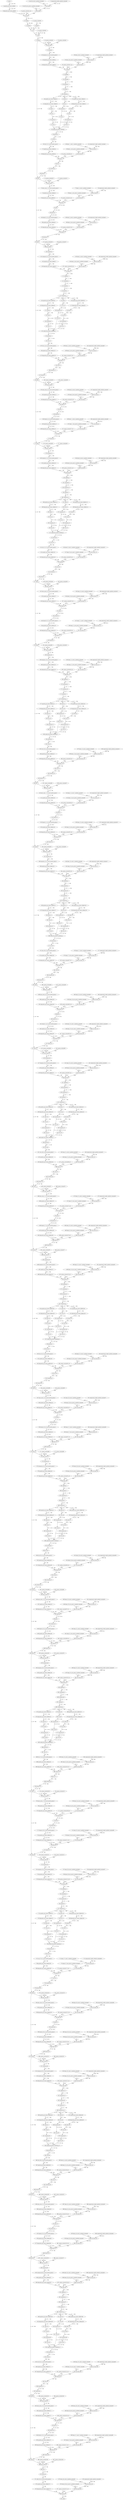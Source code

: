 strict digraph  {
"0 arg0_1" [id=0, type=input];
"1 quantize_per_tensor_default" [id=1, type=quantize_per_tensor];
"2 dequantize_per_tensor_default" [id=2, type=dequantize_per_tensor];
"3 conv2d_zero_point_0_updated_constant0" [id=3, type=get_attr];
"4 conv2d_scale_0_updated_constant0" [id=4, type=get_attr];
"5 compressed_weight_updated_constant0" [id=5, type=get_attr];
"6 _param_constant1_0_0" [id=6, type=get_attr];
"7 mul_tensor" [id=7, type=mul];
"8 sub_tensor" [id=8, type=sub];
"9 conv2d" [id=9, type=conv2d];
"10 reshape" [id=10, type=reshape];
"11 permute" [id=11, type=permute];
"12 _param_constant2" [id=12, type=get_attr];
"13 expand" [id=13, type=expand];
"14 cat" [id=14, type=cat];
"15 _param_constant3" [id=15, type=get_attr];
"16 add" [id=16, type=add];
"17 dropout" [id=17, type=dropout];
"18 _param_constant4" [id=18, type=get_attr];
"19 _param_constant5" [id=19, type=get_attr];
"20 layer_norm" [id=20, type=layer_norm];
"21 transpose" [id=21, type=transpose];
"22 transpose_0_0_nncf_smooth_quant_0" [id=22, type=call_module];
"23 quantize_per_tensor_default_1" [id=23, type=quantize_per_tensor];
"24 dequantize_per_tensor_default_1" [id=24, type=dequantize_per_tensor];
"25 linear_zero_point_0_updated_constant0" [id=25, type=get_attr];
"26 linear_scale_0_updated_constant0" [id=26, type=get_attr];
"27 compressed_weight_updated_constant1" [id=27, type=get_attr];
"28 _param_constant7_0_0" [id=28, type=get_attr];
"29 mul_tensor_1" [id=29, type=mul];
"30 sub_tensor_1" [id=30, type=sub];
"31 linear" [id=31, type=linear];
"32 unflatten" [id=32, type=unflatten];
"33 unsqueeze" [id=33, type=unsqueeze];
"34 transpose_1" [id=34, type=transpose];
"35 squeeze" [id=35, type=squeeze];
"36 contiguous" [id=36, type=contiguous];
"37 quantize_per_tensor_default_2" [id=37, type=quantize_per_tensor];
"38 dequantize_per_tensor_default_2" [id=38, type=dequantize_per_tensor];
"39 select" [id=39, type=select];
"40 quantize_per_tensor_default_3" [id=40, type=quantize_per_tensor];
"41 dequantize_per_tensor_default_3" [id=41, type=dequantize_per_tensor];
"42 select_1" [id=42, type=select];
"43 select_2" [id=43, type=select];
"44 view" [id=44, type=view];
"45 transpose_2" [id=45, type=transpose];
"46 view_1" [id=46, type=view];
"47 transpose_3" [id=47, type=transpose];
"48 view_2" [id=48, type=view];
"49 transpose_4" [id=49, type=transpose];
"50 view_3" [id=50, type=view];
"51 view_4" [id=51, type=view];
"52 view_5" [id=52, type=view];
"53 scaled_dot_product_attention" [id=53, type=scaled_dot_product_attention];
"54 permute_1" [id=54, type=permute];
"55 view_6" [id=55, type=view];
"56 view_6_0_0_nncf_smooth_quant_0" [id=56, type=call_module];
"57 quantize_per_tensor_default_4" [id=57, type=quantize_per_tensor];
"58 dequantize_per_tensor_default_4" [id=58, type=dequantize_per_tensor];
"59 linear_1_zero_point_0_updated_constant0" [id=59, type=get_attr];
"60 linear_1_scale_0_updated_constant0" [id=60, type=get_attr];
"61 compressed_weight_updated_constant2" [id=61, type=get_attr];
"62 _param_constant9_0_0" [id=62, type=get_attr];
"63 mul_tensor_2" [id=63, type=mul];
"64 sub_tensor_2" [id=64, type=sub];
"65 linear_1" [id=65, type=linear];
"66 view_7" [id=66, type=view];
"67 transpose_5" [id=67, type=transpose];
"68 dropout_1" [id=68, type=dropout];
"69 add_1" [id=69, type=add];
"70 _param_constant10" [id=70, type=get_attr];
"71 _param_constant11" [id=71, type=get_attr];
"72 layer_norm_1" [id=72, type=layer_norm];
"73 layer_norm_1_0_0_nncf_smooth_quant_0" [id=73, type=call_module];
"74 quantize_per_tensor_default_5" [id=74, type=quantize_per_tensor];
"75 dequantize_per_tensor_default_5" [id=75, type=dequantize_per_tensor];
"76 linear_2_zero_point_0_updated_constant0" [id=76, type=get_attr];
"77 linear_2_scale_0_updated_constant0" [id=77, type=get_attr];
"78 compressed_weight_updated_constant3" [id=78, type=get_attr];
"79 _param_constant13_0_0" [id=79, type=get_attr];
"80 mul_tensor_3" [id=80, type=mul];
"81 sub_tensor_3" [id=81, type=sub];
"82 linear_2" [id=82, type=linear];
"83 gelu" [id=83, type=gelu];
"84 dropout_2" [id=84, type=dropout];
"85 dropout_2_0_0_nncf_smooth_quant_0" [id=85, type=call_module];
"86 quantize_per_tensor_default_6" [id=86, type=quantize_per_tensor];
"87 dequantize_per_tensor_default_6" [id=87, type=dequantize_per_tensor];
"88 linear_3_zero_point_0_updated_constant0" [id=88, type=get_attr];
"89 linear_3_scale_0_updated_constant0" [id=89, type=get_attr];
"90 compressed_weight_updated_constant4" [id=90, type=get_attr];
"91 _param_constant15_0_0" [id=91, type=get_attr];
"92 mul_tensor_4" [id=92, type=mul];
"93 sub_tensor_4" [id=93, type=sub];
"94 linear_3" [id=94, type=linear];
"95 dropout_3" [id=95, type=dropout];
"96 add_2" [id=96, type=add];
"97 _param_constant16" [id=97, type=get_attr];
"98 _param_constant17" [id=98, type=get_attr];
"99 layer_norm_2" [id=99, type=layer_norm];
"100 transpose_6" [id=100, type=transpose];
"101 transpose_6_0_0_nncf_smooth_quant_0" [id=101, type=call_module];
"102 quantize_per_tensor_default_7" [id=102, type=quantize_per_tensor];
"103 dequantize_per_tensor_default_7" [id=103, type=dequantize_per_tensor];
"104 linear_4_zero_point_0_updated_constant0" [id=104, type=get_attr];
"105 linear_4_scale_0_updated_constant0" [id=105, type=get_attr];
"106 compressed_weight_updated_constant5" [id=106, type=get_attr];
"107 _param_constant19_0_0" [id=107, type=get_attr];
"108 mul_tensor_5" [id=108, type=mul];
"109 sub_tensor_5" [id=109, type=sub];
"110 linear_4" [id=110, type=linear];
"111 unflatten_1" [id=111, type=unflatten];
"112 unsqueeze_1" [id=112, type=unsqueeze];
"113 transpose_7" [id=113, type=transpose];
"114 squeeze_1" [id=114, type=squeeze];
"115 contiguous_1" [id=115, type=contiguous];
"116 quantize_per_tensor_default_8" [id=116, type=quantize_per_tensor];
"117 dequantize_per_tensor_default_8" [id=117, type=dequantize_per_tensor];
"118 select_3" [id=118, type=select];
"119 quantize_per_tensor_default_9" [id=119, type=quantize_per_tensor];
"120 dequantize_per_tensor_default_9" [id=120, type=dequantize_per_tensor];
"121 select_4" [id=121, type=select];
"122 select_5" [id=122, type=select];
"123 view_8" [id=123, type=view];
"124 transpose_8" [id=124, type=transpose];
"125 view_9" [id=125, type=view];
"126 transpose_9" [id=126, type=transpose];
"127 view_10" [id=127, type=view];
"128 transpose_10" [id=128, type=transpose];
"129 view_11" [id=129, type=view];
"130 view_12" [id=130, type=view];
"131 view_13" [id=131, type=view];
"132 scaled_dot_product_attention_1" [id=132, type=scaled_dot_product_attention];
"133 permute_2" [id=133, type=permute];
"134 view_14" [id=134, type=view];
"135 view_14_0_0_nncf_smooth_quant_0" [id=135, type=call_module];
"136 quantize_per_tensor_default_10" [id=136, type=quantize_per_tensor];
"137 dequantize_per_tensor_default_10" [id=137, type=dequantize_per_tensor];
"138 linear_5_zero_point_0_updated_constant0" [id=138, type=get_attr];
"139 linear_5_scale_0_updated_constant0" [id=139, type=get_attr];
"140 compressed_weight_updated_constant6" [id=140, type=get_attr];
"141 _param_constant21_0_0" [id=141, type=get_attr];
"142 mul_tensor_6" [id=142, type=mul];
"143 sub_tensor_6" [id=143, type=sub];
"144 linear_5" [id=144, type=linear];
"145 view_15" [id=145, type=view];
"146 transpose_11" [id=146, type=transpose];
"147 dropout_4" [id=147, type=dropout];
"148 add_3" [id=148, type=add];
"149 _param_constant22" [id=149, type=get_attr];
"150 _param_constant23" [id=150, type=get_attr];
"151 layer_norm_3" [id=151, type=layer_norm];
"152 layer_norm_3_0_0_nncf_smooth_quant_0" [id=152, type=call_module];
"153 quantize_per_tensor_default_11" [id=153, type=quantize_per_tensor];
"154 dequantize_per_tensor_default_11" [id=154, type=dequantize_per_tensor];
"155 linear_6_zero_point_0_updated_constant0" [id=155, type=get_attr];
"156 linear_6_scale_0_updated_constant0" [id=156, type=get_attr];
"157 compressed_weight_updated_constant7" [id=157, type=get_attr];
"158 _param_constant25_0_0" [id=158, type=get_attr];
"159 mul_tensor_7" [id=159, type=mul];
"160 sub_tensor_7" [id=160, type=sub];
"161 linear_6" [id=161, type=linear];
"162 gelu_1" [id=162, type=gelu];
"163 dropout_5" [id=163, type=dropout];
"164 dropout_5_0_0_nncf_smooth_quant_0" [id=164, type=call_module];
"165 quantize_per_tensor_default_12" [id=165, type=quantize_per_tensor];
"166 dequantize_per_tensor_default_12" [id=166, type=dequantize_per_tensor];
"167 linear_7_zero_point_0_updated_constant0" [id=167, type=get_attr];
"168 linear_7_scale_0_updated_constant0" [id=168, type=get_attr];
"169 compressed_weight_updated_constant8" [id=169, type=get_attr];
"170 _param_constant27_0_0" [id=170, type=get_attr];
"171 mul_tensor_8" [id=171, type=mul];
"172 sub_tensor_8" [id=172, type=sub];
"173 linear_7" [id=173, type=linear];
"174 dropout_6" [id=174, type=dropout];
"175 add_4" [id=175, type=add];
"176 _param_constant28" [id=176, type=get_attr];
"177 _param_constant29" [id=177, type=get_attr];
"178 layer_norm_4" [id=178, type=layer_norm];
"179 transpose_12" [id=179, type=transpose];
"180 transpose_12_0_0_nncf_smooth_quant_0" [id=180, type=call_module];
"181 quantize_per_tensor_default_13" [id=181, type=quantize_per_tensor];
"182 dequantize_per_tensor_default_13" [id=182, type=dequantize_per_tensor];
"183 linear_8_zero_point_0_updated_constant0" [id=183, type=get_attr];
"184 linear_8_scale_0_updated_constant0" [id=184, type=get_attr];
"185 compressed_weight_updated_constant9" [id=185, type=get_attr];
"186 _param_constant31_0_0" [id=186, type=get_attr];
"187 mul_tensor_9" [id=187, type=mul];
"188 sub_tensor_9" [id=188, type=sub];
"189 linear_8" [id=189, type=linear];
"190 unflatten_2" [id=190, type=unflatten];
"191 unsqueeze_2" [id=191, type=unsqueeze];
"192 transpose_13" [id=192, type=transpose];
"193 squeeze_2" [id=193, type=squeeze];
"194 contiguous_2" [id=194, type=contiguous];
"195 quantize_per_tensor_default_14" [id=195, type=quantize_per_tensor];
"196 dequantize_per_tensor_default_14" [id=196, type=dequantize_per_tensor];
"197 select_6" [id=197, type=select];
"198 quantize_per_tensor_default_15" [id=198, type=quantize_per_tensor];
"199 dequantize_per_tensor_default_15" [id=199, type=dequantize_per_tensor];
"200 select_7" [id=200, type=select];
"201 select_8" [id=201, type=select];
"202 view_16" [id=202, type=view];
"203 transpose_14" [id=203, type=transpose];
"204 view_17" [id=204, type=view];
"205 transpose_15" [id=205, type=transpose];
"206 view_18" [id=206, type=view];
"207 transpose_16" [id=207, type=transpose];
"208 view_19" [id=208, type=view];
"209 view_20" [id=209, type=view];
"210 view_21" [id=210, type=view];
"211 scaled_dot_product_attention_2" [id=211, type=scaled_dot_product_attention];
"212 permute_3" [id=212, type=permute];
"213 view_22" [id=213, type=view];
"214 view_22_0_0_nncf_smooth_quant_0" [id=214, type=call_module];
"215 quantize_per_tensor_default_16" [id=215, type=quantize_per_tensor];
"216 dequantize_per_tensor_default_16" [id=216, type=dequantize_per_tensor];
"217 linear_9_zero_point_0_updated_constant0" [id=217, type=get_attr];
"218 linear_9_scale_0_updated_constant0" [id=218, type=get_attr];
"219 compressed_weight_updated_constant10" [id=219, type=get_attr];
"220 _param_constant33_0_0" [id=220, type=get_attr];
"221 mul_tensor_10" [id=221, type=mul];
"222 sub_tensor_10" [id=222, type=sub];
"223 linear_9" [id=223, type=linear];
"224 view_23" [id=224, type=view];
"225 transpose_17" [id=225, type=transpose];
"226 dropout_7" [id=226, type=dropout];
"227 add_5" [id=227, type=add];
"228 _param_constant34" [id=228, type=get_attr];
"229 _param_constant35" [id=229, type=get_attr];
"230 layer_norm_5" [id=230, type=layer_norm];
"231 layer_norm_5_0_0_nncf_smooth_quant_0" [id=231, type=call_module];
"232 quantize_per_tensor_default_17" [id=232, type=quantize_per_tensor];
"233 dequantize_per_tensor_default_17" [id=233, type=dequantize_per_tensor];
"234 linear_10_zero_point_0_updated_constant0" [id=234, type=get_attr];
"235 linear_10_scale_0_updated_constant0" [id=235, type=get_attr];
"236 compressed_weight_updated_constant11" [id=236, type=get_attr];
"237 _param_constant37_0_0" [id=237, type=get_attr];
"238 mul_tensor_11" [id=238, type=mul];
"239 sub_tensor_11" [id=239, type=sub];
"240 linear_10" [id=240, type=linear];
"241 gelu_2" [id=241, type=gelu];
"242 dropout_8" [id=242, type=dropout];
"243 dropout_8_0_0_nncf_smooth_quant_0" [id=243, type=call_module];
"244 quantize_per_tensor_default_18" [id=244, type=quantize_per_tensor];
"245 dequantize_per_tensor_default_18" [id=245, type=dequantize_per_tensor];
"246 linear_11_zero_point_0_updated_constant0" [id=246, type=get_attr];
"247 linear_11_scale_0_updated_constant0" [id=247, type=get_attr];
"248 compressed_weight_updated_constant12" [id=248, type=get_attr];
"249 _param_constant39_0_0" [id=249, type=get_attr];
"250 mul_tensor_12" [id=250, type=mul];
"251 sub_tensor_12" [id=251, type=sub];
"252 linear_11" [id=252, type=linear];
"253 dropout_9" [id=253, type=dropout];
"254 add_6" [id=254, type=add];
"255 _param_constant40" [id=255, type=get_attr];
"256 _param_constant41" [id=256, type=get_attr];
"257 layer_norm_6" [id=257, type=layer_norm];
"258 transpose_18" [id=258, type=transpose];
"259 transpose_18_0_0_nncf_smooth_quant_0" [id=259, type=call_module];
"260 quantize_per_tensor_default_19" [id=260, type=quantize_per_tensor];
"261 dequantize_per_tensor_default_19" [id=261, type=dequantize_per_tensor];
"262 linear_12_zero_point_0_updated_constant0" [id=262, type=get_attr];
"263 linear_12_scale_0_updated_constant0" [id=263, type=get_attr];
"264 compressed_weight_updated_constant13" [id=264, type=get_attr];
"265 _param_constant43_0_0" [id=265, type=get_attr];
"266 mul_tensor_13" [id=266, type=mul];
"267 sub_tensor_13" [id=267, type=sub];
"268 linear_12" [id=268, type=linear];
"269 unflatten_3" [id=269, type=unflatten];
"270 unsqueeze_3" [id=270, type=unsqueeze];
"271 transpose_19" [id=271, type=transpose];
"272 squeeze_3" [id=272, type=squeeze];
"273 contiguous_3" [id=273, type=contiguous];
"274 quantize_per_tensor_default_20" [id=274, type=quantize_per_tensor];
"275 dequantize_per_tensor_default_20" [id=275, type=dequantize_per_tensor];
"276 select_9" [id=276, type=select];
"277 quantize_per_tensor_default_21" [id=277, type=quantize_per_tensor];
"278 dequantize_per_tensor_default_21" [id=278, type=dequantize_per_tensor];
"279 select_10" [id=279, type=select];
"280 select_11" [id=280, type=select];
"281 view_24" [id=281, type=view];
"282 transpose_20" [id=282, type=transpose];
"283 view_25" [id=283, type=view];
"284 transpose_21" [id=284, type=transpose];
"285 view_26" [id=285, type=view];
"286 transpose_22" [id=286, type=transpose];
"287 view_27" [id=287, type=view];
"288 view_28" [id=288, type=view];
"289 view_29" [id=289, type=view];
"290 scaled_dot_product_attention_3" [id=290, type=scaled_dot_product_attention];
"291 permute_4" [id=291, type=permute];
"292 view_30" [id=292, type=view];
"293 view_30_0_0_nncf_smooth_quant_0" [id=293, type=call_module];
"294 quantize_per_tensor_default_22" [id=294, type=quantize_per_tensor];
"295 dequantize_per_tensor_default_22" [id=295, type=dequantize_per_tensor];
"296 linear_13_zero_point_0_updated_constant0" [id=296, type=get_attr];
"297 linear_13_scale_0_updated_constant0" [id=297, type=get_attr];
"298 compressed_weight_updated_constant14" [id=298, type=get_attr];
"299 _param_constant45_0_0" [id=299, type=get_attr];
"300 mul_tensor_14" [id=300, type=mul];
"301 sub_tensor_14" [id=301, type=sub];
"302 linear_13" [id=302, type=linear];
"303 view_31" [id=303, type=view];
"304 transpose_23" [id=304, type=transpose];
"305 dropout_10" [id=305, type=dropout];
"306 add_7" [id=306, type=add];
"307 _param_constant46" [id=307, type=get_attr];
"308 _param_constant47" [id=308, type=get_attr];
"309 layer_norm_7" [id=309, type=layer_norm];
"310 layer_norm_7_0_0_nncf_smooth_quant_0" [id=310, type=call_module];
"311 quantize_per_tensor_default_23" [id=311, type=quantize_per_tensor];
"312 dequantize_per_tensor_default_23" [id=312, type=dequantize_per_tensor];
"313 linear_14_zero_point_0_updated_constant0" [id=313, type=get_attr];
"314 linear_14_scale_0_updated_constant0" [id=314, type=get_attr];
"315 compressed_weight_updated_constant15" [id=315, type=get_attr];
"316 _param_constant49_0_0" [id=316, type=get_attr];
"317 mul_tensor_15" [id=317, type=mul];
"318 sub_tensor_15" [id=318, type=sub];
"319 linear_14" [id=319, type=linear];
"320 gelu_3" [id=320, type=gelu];
"321 dropout_11" [id=321, type=dropout];
"322 dropout_11_0_0_nncf_smooth_quant_0" [id=322, type=call_module];
"323 quantize_per_tensor_default_24" [id=323, type=quantize_per_tensor];
"324 dequantize_per_tensor_default_24" [id=324, type=dequantize_per_tensor];
"325 linear_15_zero_point_0_updated_constant0" [id=325, type=get_attr];
"326 linear_15_scale_0_updated_constant0" [id=326, type=get_attr];
"327 compressed_weight_updated_constant16" [id=327, type=get_attr];
"328 _param_constant51_0_0" [id=328, type=get_attr];
"329 mul_tensor_16" [id=329, type=mul];
"330 sub_tensor_16" [id=330, type=sub];
"331 linear_15" [id=331, type=linear];
"332 dropout_12" [id=332, type=dropout];
"333 add_8" [id=333, type=add];
"334 _param_constant52" [id=334, type=get_attr];
"335 _param_constant53" [id=335, type=get_attr];
"336 layer_norm_8" [id=336, type=layer_norm];
"337 transpose_24" [id=337, type=transpose];
"338 transpose_24_0_0_nncf_smooth_quant_0" [id=338, type=call_module];
"339 quantize_per_tensor_default_25" [id=339, type=quantize_per_tensor];
"340 dequantize_per_tensor_default_25" [id=340, type=dequantize_per_tensor];
"341 linear_16_zero_point_0_updated_constant0" [id=341, type=get_attr];
"342 linear_16_scale_0_updated_constant0" [id=342, type=get_attr];
"343 compressed_weight_updated_constant17" [id=343, type=get_attr];
"344 _param_constant55_0_0" [id=344, type=get_attr];
"345 mul_tensor_17" [id=345, type=mul];
"346 sub_tensor_17" [id=346, type=sub];
"347 linear_16" [id=347, type=linear];
"348 unflatten_4" [id=348, type=unflatten];
"349 unsqueeze_4" [id=349, type=unsqueeze];
"350 transpose_25" [id=350, type=transpose];
"351 squeeze_4" [id=351, type=squeeze];
"352 contiguous_4" [id=352, type=contiguous];
"353 quantize_per_tensor_default_26" [id=353, type=quantize_per_tensor];
"354 dequantize_per_tensor_default_26" [id=354, type=dequantize_per_tensor];
"355 select_12" [id=355, type=select];
"356 quantize_per_tensor_default_27" [id=356, type=quantize_per_tensor];
"357 dequantize_per_tensor_default_27" [id=357, type=dequantize_per_tensor];
"358 select_13" [id=358, type=select];
"359 select_14" [id=359, type=select];
"360 view_32" [id=360, type=view];
"361 transpose_26" [id=361, type=transpose];
"362 view_33" [id=362, type=view];
"363 transpose_27" [id=363, type=transpose];
"364 view_34" [id=364, type=view];
"365 transpose_28" [id=365, type=transpose];
"366 view_35" [id=366, type=view];
"367 view_36" [id=367, type=view];
"368 view_37" [id=368, type=view];
"369 scaled_dot_product_attention_4" [id=369, type=scaled_dot_product_attention];
"370 permute_5" [id=370, type=permute];
"371 view_38" [id=371, type=view];
"372 view_38_0_0_nncf_smooth_quant_0" [id=372, type=call_module];
"373 quantize_per_tensor_default_28" [id=373, type=quantize_per_tensor];
"374 dequantize_per_tensor_default_28" [id=374, type=dequantize_per_tensor];
"375 linear_17_zero_point_0_updated_constant0" [id=375, type=get_attr];
"376 linear_17_scale_0_updated_constant0" [id=376, type=get_attr];
"377 compressed_weight_updated_constant18" [id=377, type=get_attr];
"378 _param_constant57_0_0" [id=378, type=get_attr];
"379 mul_tensor_18" [id=379, type=mul];
"380 sub_tensor_18" [id=380, type=sub];
"381 linear_17" [id=381, type=linear];
"382 view_39" [id=382, type=view];
"383 transpose_29" [id=383, type=transpose];
"384 dropout_13" [id=384, type=dropout];
"385 add_9" [id=385, type=add];
"386 _param_constant58" [id=386, type=get_attr];
"387 _param_constant59" [id=387, type=get_attr];
"388 layer_norm_9" [id=388, type=layer_norm];
"389 layer_norm_9_0_0_nncf_smooth_quant_0" [id=389, type=call_module];
"390 quantize_per_tensor_default_29" [id=390, type=quantize_per_tensor];
"391 dequantize_per_tensor_default_29" [id=391, type=dequantize_per_tensor];
"392 linear_18_zero_point_0_updated_constant0" [id=392, type=get_attr];
"393 linear_18_scale_0_updated_constant0" [id=393, type=get_attr];
"394 compressed_weight_updated_constant19" [id=394, type=get_attr];
"395 _param_constant61_0_0" [id=395, type=get_attr];
"396 mul_tensor_19" [id=396, type=mul];
"397 sub_tensor_19" [id=397, type=sub];
"398 linear_18" [id=398, type=linear];
"399 gelu_4" [id=399, type=gelu];
"400 dropout_14" [id=400, type=dropout];
"401 dropout_14_0_0_nncf_smooth_quant_0" [id=401, type=call_module];
"402 quantize_per_tensor_default_30" [id=402, type=quantize_per_tensor];
"403 dequantize_per_tensor_default_30" [id=403, type=dequantize_per_tensor];
"404 linear_19_zero_point_0_updated_constant0" [id=404, type=get_attr];
"405 linear_19_scale_0_updated_constant0" [id=405, type=get_attr];
"406 compressed_weight_updated_constant20" [id=406, type=get_attr];
"407 _param_constant63_0_0" [id=407, type=get_attr];
"408 mul_tensor_20" [id=408, type=mul];
"409 sub_tensor_20" [id=409, type=sub];
"410 linear_19" [id=410, type=linear];
"411 dropout_15" [id=411, type=dropout];
"412 add_10" [id=412, type=add];
"413 _param_constant64" [id=413, type=get_attr];
"414 _param_constant65" [id=414, type=get_attr];
"415 layer_norm_10" [id=415, type=layer_norm];
"416 transpose_30" [id=416, type=transpose];
"417 transpose_30_0_0_nncf_smooth_quant_0" [id=417, type=call_module];
"418 quantize_per_tensor_default_31" [id=418, type=quantize_per_tensor];
"419 dequantize_per_tensor_default_31" [id=419, type=dequantize_per_tensor];
"420 linear_20_zero_point_0_updated_constant0" [id=420, type=get_attr];
"421 linear_20_scale_0_updated_constant0" [id=421, type=get_attr];
"422 compressed_weight_updated_constant21" [id=422, type=get_attr];
"423 _param_constant67_0_0" [id=423, type=get_attr];
"424 mul_tensor_21" [id=424, type=mul];
"425 sub_tensor_21" [id=425, type=sub];
"426 linear_20" [id=426, type=linear];
"427 unflatten_5" [id=427, type=unflatten];
"428 unsqueeze_5" [id=428, type=unsqueeze];
"429 transpose_31" [id=429, type=transpose];
"430 squeeze_5" [id=430, type=squeeze];
"431 contiguous_5" [id=431, type=contiguous];
"432 quantize_per_tensor_default_32" [id=432, type=quantize_per_tensor];
"433 dequantize_per_tensor_default_32" [id=433, type=dequantize_per_tensor];
"434 select_15" [id=434, type=select];
"435 quantize_per_tensor_default_33" [id=435, type=quantize_per_tensor];
"436 dequantize_per_tensor_default_33" [id=436, type=dequantize_per_tensor];
"437 select_16" [id=437, type=select];
"438 select_17" [id=438, type=select];
"439 view_40" [id=439, type=view];
"440 transpose_32" [id=440, type=transpose];
"441 view_41" [id=441, type=view];
"442 transpose_33" [id=442, type=transpose];
"443 view_42" [id=443, type=view];
"444 transpose_34" [id=444, type=transpose];
"445 view_43" [id=445, type=view];
"446 view_44" [id=446, type=view];
"447 view_45" [id=447, type=view];
"448 scaled_dot_product_attention_5" [id=448, type=scaled_dot_product_attention];
"449 permute_6" [id=449, type=permute];
"450 view_46" [id=450, type=view];
"451 view_46_0_0_nncf_smooth_quant_0" [id=451, type=call_module];
"452 quantize_per_tensor_default_34" [id=452, type=quantize_per_tensor];
"453 dequantize_per_tensor_default_34" [id=453, type=dequantize_per_tensor];
"454 linear_21_zero_point_0_updated_constant0" [id=454, type=get_attr];
"455 linear_21_scale_0_updated_constant0" [id=455, type=get_attr];
"456 compressed_weight_updated_constant22" [id=456, type=get_attr];
"457 _param_constant69_0_0" [id=457, type=get_attr];
"458 mul_tensor_22" [id=458, type=mul];
"459 sub_tensor_22" [id=459, type=sub];
"460 linear_21" [id=460, type=linear];
"461 view_47" [id=461, type=view];
"462 transpose_35" [id=462, type=transpose];
"463 dropout_16" [id=463, type=dropout];
"464 add_11" [id=464, type=add];
"465 _param_constant70" [id=465, type=get_attr];
"466 _param_constant71" [id=466, type=get_attr];
"467 layer_norm_11" [id=467, type=layer_norm];
"468 layer_norm_11_0_0_nncf_smooth_quant_0" [id=468, type=call_module];
"469 quantize_per_tensor_default_35" [id=469, type=quantize_per_tensor];
"470 dequantize_per_tensor_default_35" [id=470, type=dequantize_per_tensor];
"471 linear_22_zero_point_0_updated_constant0" [id=471, type=get_attr];
"472 linear_22_scale_0_updated_constant0" [id=472, type=get_attr];
"473 compressed_weight_updated_constant23" [id=473, type=get_attr];
"474 _param_constant73_0_0" [id=474, type=get_attr];
"475 mul_tensor_23" [id=475, type=mul];
"476 sub_tensor_23" [id=476, type=sub];
"477 linear_22" [id=477, type=linear];
"478 gelu_5" [id=478, type=gelu];
"479 dropout_17" [id=479, type=dropout];
"480 dropout_17_0_0_nncf_smooth_quant_0" [id=480, type=call_module];
"481 quantize_per_tensor_default_36" [id=481, type=quantize_per_tensor];
"482 dequantize_per_tensor_default_36" [id=482, type=dequantize_per_tensor];
"483 linear_23_zero_point_0_updated_constant0" [id=483, type=get_attr];
"484 linear_23_scale_0_updated_constant0" [id=484, type=get_attr];
"485 compressed_weight_updated_constant24" [id=485, type=get_attr];
"486 _param_constant75_0_0" [id=486, type=get_attr];
"487 mul_tensor_24" [id=487, type=mul];
"488 sub_tensor_24" [id=488, type=sub];
"489 linear_23" [id=489, type=linear];
"490 dropout_18" [id=490, type=dropout];
"491 add_12" [id=491, type=add];
"492 _param_constant76" [id=492, type=get_attr];
"493 _param_constant77" [id=493, type=get_attr];
"494 layer_norm_12" [id=494, type=layer_norm];
"495 transpose_36" [id=495, type=transpose];
"496 transpose_36_0_0_nncf_smooth_quant_0" [id=496, type=call_module];
"497 quantize_per_tensor_default_37" [id=497, type=quantize_per_tensor];
"498 dequantize_per_tensor_default_37" [id=498, type=dequantize_per_tensor];
"499 linear_24_zero_point_0_updated_constant0" [id=499, type=get_attr];
"500 linear_24_scale_0_updated_constant0" [id=500, type=get_attr];
"501 compressed_weight_updated_constant25" [id=501, type=get_attr];
"502 _param_constant79_0_0" [id=502, type=get_attr];
"503 mul_tensor_25" [id=503, type=mul];
"504 sub_tensor_25" [id=504, type=sub];
"505 linear_24" [id=505, type=linear];
"506 unflatten_6" [id=506, type=unflatten];
"507 unsqueeze_6" [id=507, type=unsqueeze];
"508 transpose_37" [id=508, type=transpose];
"509 squeeze_6" [id=509, type=squeeze];
"510 contiguous_6" [id=510, type=contiguous];
"511 quantize_per_tensor_default_38" [id=511, type=quantize_per_tensor];
"512 dequantize_per_tensor_default_38" [id=512, type=dequantize_per_tensor];
"513 select_18" [id=513, type=select];
"514 quantize_per_tensor_default_39" [id=514, type=quantize_per_tensor];
"515 dequantize_per_tensor_default_39" [id=515, type=dequantize_per_tensor];
"516 select_19" [id=516, type=select];
"517 select_20" [id=517, type=select];
"518 view_48" [id=518, type=view];
"519 transpose_38" [id=519, type=transpose];
"520 view_49" [id=520, type=view];
"521 transpose_39" [id=521, type=transpose];
"522 view_50" [id=522, type=view];
"523 transpose_40" [id=523, type=transpose];
"524 view_51" [id=524, type=view];
"525 view_52" [id=525, type=view];
"526 view_53" [id=526, type=view];
"527 scaled_dot_product_attention_6" [id=527, type=scaled_dot_product_attention];
"528 permute_7" [id=528, type=permute];
"529 view_54" [id=529, type=view];
"530 view_54_0_0_nncf_smooth_quant_0" [id=530, type=call_module];
"531 quantize_per_tensor_default_40" [id=531, type=quantize_per_tensor];
"532 dequantize_per_tensor_default_40" [id=532, type=dequantize_per_tensor];
"533 linear_25_zero_point_0_updated_constant0" [id=533, type=get_attr];
"534 linear_25_scale_0_updated_constant0" [id=534, type=get_attr];
"535 compressed_weight_updated_constant26" [id=535, type=get_attr];
"536 _param_constant81_0_0" [id=536, type=get_attr];
"537 mul_tensor_26" [id=537, type=mul];
"538 sub_tensor_26" [id=538, type=sub];
"539 linear_25" [id=539, type=linear];
"540 view_55" [id=540, type=view];
"541 transpose_41" [id=541, type=transpose];
"542 dropout_19" [id=542, type=dropout];
"543 add_13" [id=543, type=add];
"544 _param_constant82" [id=544, type=get_attr];
"545 _param_constant83" [id=545, type=get_attr];
"546 layer_norm_13" [id=546, type=layer_norm];
"547 layer_norm_13_0_0_nncf_smooth_quant_0" [id=547, type=call_module];
"548 quantize_per_tensor_default_41" [id=548, type=quantize_per_tensor];
"549 dequantize_per_tensor_default_41" [id=549, type=dequantize_per_tensor];
"550 linear_26_zero_point_0_updated_constant0" [id=550, type=get_attr];
"551 linear_26_scale_0_updated_constant0" [id=551, type=get_attr];
"552 compressed_weight_updated_constant27" [id=552, type=get_attr];
"553 _param_constant85_0_0" [id=553, type=get_attr];
"554 mul_tensor_27" [id=554, type=mul];
"555 sub_tensor_27" [id=555, type=sub];
"556 linear_26" [id=556, type=linear];
"557 gelu_6" [id=557, type=gelu];
"558 dropout_20" [id=558, type=dropout];
"559 dropout_20_0_0_nncf_smooth_quant_0" [id=559, type=call_module];
"560 quantize_per_tensor_default_42" [id=560, type=quantize_per_tensor];
"561 dequantize_per_tensor_default_42" [id=561, type=dequantize_per_tensor];
"562 linear_27_zero_point_0_updated_constant0" [id=562, type=get_attr];
"563 linear_27_scale_0_updated_constant0" [id=563, type=get_attr];
"564 compressed_weight_updated_constant28" [id=564, type=get_attr];
"565 _param_constant87_0_0" [id=565, type=get_attr];
"566 mul_tensor_28" [id=566, type=mul];
"567 sub_tensor_28" [id=567, type=sub];
"568 linear_27" [id=568, type=linear];
"569 dropout_21" [id=569, type=dropout];
"570 add_14" [id=570, type=add];
"571 _param_constant88" [id=571, type=get_attr];
"572 _param_constant89" [id=572, type=get_attr];
"573 layer_norm_14" [id=573, type=layer_norm];
"574 transpose_42" [id=574, type=transpose];
"575 transpose_42_0_0_nncf_smooth_quant_0" [id=575, type=call_module];
"576 quantize_per_tensor_default_43" [id=576, type=quantize_per_tensor];
"577 dequantize_per_tensor_default_43" [id=577, type=dequantize_per_tensor];
"578 linear_28_zero_point_0_updated_constant0" [id=578, type=get_attr];
"579 linear_28_scale_0_updated_constant0" [id=579, type=get_attr];
"580 compressed_weight_updated_constant29" [id=580, type=get_attr];
"581 _param_constant91_0_0" [id=581, type=get_attr];
"582 mul_tensor_29" [id=582, type=mul];
"583 sub_tensor_29" [id=583, type=sub];
"584 linear_28" [id=584, type=linear];
"585 unflatten_7" [id=585, type=unflatten];
"586 unsqueeze_7" [id=586, type=unsqueeze];
"587 transpose_43" [id=587, type=transpose];
"588 squeeze_7" [id=588, type=squeeze];
"589 contiguous_7" [id=589, type=contiguous];
"590 quantize_per_tensor_default_44" [id=590, type=quantize_per_tensor];
"591 dequantize_per_tensor_default_44" [id=591, type=dequantize_per_tensor];
"592 select_21" [id=592, type=select];
"593 quantize_per_tensor_default_45" [id=593, type=quantize_per_tensor];
"594 dequantize_per_tensor_default_45" [id=594, type=dequantize_per_tensor];
"595 select_22" [id=595, type=select];
"596 select_23" [id=596, type=select];
"597 view_56" [id=597, type=view];
"598 transpose_44" [id=598, type=transpose];
"599 view_57" [id=599, type=view];
"600 transpose_45" [id=600, type=transpose];
"601 view_58" [id=601, type=view];
"602 transpose_46" [id=602, type=transpose];
"603 view_59" [id=603, type=view];
"604 view_60" [id=604, type=view];
"605 view_61" [id=605, type=view];
"606 scaled_dot_product_attention_7" [id=606, type=scaled_dot_product_attention];
"607 permute_8" [id=607, type=permute];
"608 view_62" [id=608, type=view];
"609 view_62_0_0_nncf_smooth_quant_0" [id=609, type=call_module];
"610 quantize_per_tensor_default_46" [id=610, type=quantize_per_tensor];
"611 dequantize_per_tensor_default_46" [id=611, type=dequantize_per_tensor];
"612 linear_29_zero_point_0_updated_constant0" [id=612, type=get_attr];
"613 linear_29_scale_0_updated_constant0" [id=613, type=get_attr];
"614 compressed_weight_updated_constant30" [id=614, type=get_attr];
"615 _param_constant93_0_0" [id=615, type=get_attr];
"616 mul_tensor_30" [id=616, type=mul];
"617 sub_tensor_30" [id=617, type=sub];
"618 linear_29" [id=618, type=linear];
"619 view_63" [id=619, type=view];
"620 transpose_47" [id=620, type=transpose];
"621 dropout_22" [id=621, type=dropout];
"622 add_15" [id=622, type=add];
"623 _param_constant94" [id=623, type=get_attr];
"624 _param_constant95" [id=624, type=get_attr];
"625 layer_norm_15" [id=625, type=layer_norm];
"626 layer_norm_15_0_0_nncf_smooth_quant_0" [id=626, type=call_module];
"627 quantize_per_tensor_default_47" [id=627, type=quantize_per_tensor];
"628 dequantize_per_tensor_default_47" [id=628, type=dequantize_per_tensor];
"629 linear_30_zero_point_0_updated_constant0" [id=629, type=get_attr];
"630 linear_30_scale_0_updated_constant0" [id=630, type=get_attr];
"631 compressed_weight_updated_constant31" [id=631, type=get_attr];
"632 _param_constant97_0_0" [id=632, type=get_attr];
"633 mul_tensor_31" [id=633, type=mul];
"634 sub_tensor_31" [id=634, type=sub];
"635 linear_30" [id=635, type=linear];
"636 gelu_7" [id=636, type=gelu];
"637 dropout_23" [id=637, type=dropout];
"638 dropout_23_0_0_nncf_smooth_quant_0" [id=638, type=call_module];
"639 quantize_per_tensor_default_48" [id=639, type=quantize_per_tensor];
"640 dequantize_per_tensor_default_48" [id=640, type=dequantize_per_tensor];
"641 linear_31_zero_point_0_updated_constant0" [id=641, type=get_attr];
"642 linear_31_scale_0_updated_constant0" [id=642, type=get_attr];
"643 compressed_weight_updated_constant32" [id=643, type=get_attr];
"644 _param_constant99_0_0" [id=644, type=get_attr];
"645 mul_tensor_32" [id=645, type=mul];
"646 sub_tensor_32" [id=646, type=sub];
"647 linear_31" [id=647, type=linear];
"648 dropout_24" [id=648, type=dropout];
"649 add_16" [id=649, type=add];
"650 _param_constant100" [id=650, type=get_attr];
"651 _param_constant101" [id=651, type=get_attr];
"652 layer_norm_16" [id=652, type=layer_norm];
"653 transpose_48" [id=653, type=transpose];
"654 transpose_48_0_0_nncf_smooth_quant_0" [id=654, type=call_module];
"655 quantize_per_tensor_default_49" [id=655, type=quantize_per_tensor];
"656 dequantize_per_tensor_default_49" [id=656, type=dequantize_per_tensor];
"657 linear_32_zero_point_0_updated_constant0" [id=657, type=get_attr];
"658 linear_32_scale_0_updated_constant0" [id=658, type=get_attr];
"659 compressed_weight_updated_constant33" [id=659, type=get_attr];
"660 _param_constant103_0_0" [id=660, type=get_attr];
"661 mul_tensor_33" [id=661, type=mul];
"662 sub_tensor_33" [id=662, type=sub];
"663 linear_32" [id=663, type=linear];
"664 unflatten_8" [id=664, type=unflatten];
"665 unsqueeze_8" [id=665, type=unsqueeze];
"666 transpose_49" [id=666, type=transpose];
"667 squeeze_8" [id=667, type=squeeze];
"668 contiguous_8" [id=668, type=contiguous];
"669 quantize_per_tensor_default_50" [id=669, type=quantize_per_tensor];
"670 dequantize_per_tensor_default_50" [id=670, type=dequantize_per_tensor];
"671 select_24" [id=671, type=select];
"672 quantize_per_tensor_default_51" [id=672, type=quantize_per_tensor];
"673 dequantize_per_tensor_default_51" [id=673, type=dequantize_per_tensor];
"674 select_25" [id=674, type=select];
"675 select_26" [id=675, type=select];
"676 view_64" [id=676, type=view];
"677 transpose_50" [id=677, type=transpose];
"678 view_65" [id=678, type=view];
"679 transpose_51" [id=679, type=transpose];
"680 view_66" [id=680, type=view];
"681 transpose_52" [id=681, type=transpose];
"682 view_67" [id=682, type=view];
"683 view_68" [id=683, type=view];
"684 view_69" [id=684, type=view];
"685 scaled_dot_product_attention_8" [id=685, type=scaled_dot_product_attention];
"686 permute_9" [id=686, type=permute];
"687 view_70" [id=687, type=view];
"688 view_70_0_0_nncf_smooth_quant_0" [id=688, type=call_module];
"689 quantize_per_tensor_default_52" [id=689, type=quantize_per_tensor];
"690 dequantize_per_tensor_default_52" [id=690, type=dequantize_per_tensor];
"691 linear_33_zero_point_0_updated_constant0" [id=691, type=get_attr];
"692 linear_33_scale_0_updated_constant0" [id=692, type=get_attr];
"693 compressed_weight_updated_constant34" [id=693, type=get_attr];
"694 _param_constant105_0_0" [id=694, type=get_attr];
"695 mul_tensor_34" [id=695, type=mul];
"696 sub_tensor_34" [id=696, type=sub];
"697 linear_33" [id=697, type=linear];
"698 view_71" [id=698, type=view];
"699 transpose_53" [id=699, type=transpose];
"700 dropout_25" [id=700, type=dropout];
"701 add_17" [id=701, type=add];
"702 _param_constant106" [id=702, type=get_attr];
"703 _param_constant107" [id=703, type=get_attr];
"704 layer_norm_17" [id=704, type=layer_norm];
"705 layer_norm_17_0_0_nncf_smooth_quant_0" [id=705, type=call_module];
"706 quantize_per_tensor_default_53" [id=706, type=quantize_per_tensor];
"707 dequantize_per_tensor_default_53" [id=707, type=dequantize_per_tensor];
"708 linear_34_zero_point_0_updated_constant0" [id=708, type=get_attr];
"709 linear_34_scale_0_updated_constant0" [id=709, type=get_attr];
"710 compressed_weight_updated_constant35" [id=710, type=get_attr];
"711 _param_constant109_0_0" [id=711, type=get_attr];
"712 mul_tensor_35" [id=712, type=mul];
"713 sub_tensor_35" [id=713, type=sub];
"714 linear_34" [id=714, type=linear];
"715 gelu_8" [id=715, type=gelu];
"716 dropout_26" [id=716, type=dropout];
"717 dropout_26_0_0_nncf_smooth_quant_0" [id=717, type=call_module];
"718 quantize_per_tensor_default_54" [id=718, type=quantize_per_tensor];
"719 dequantize_per_tensor_default_54" [id=719, type=dequantize_per_tensor];
"720 linear_35_zero_point_0_updated_constant0" [id=720, type=get_attr];
"721 linear_35_scale_0_updated_constant0" [id=721, type=get_attr];
"722 compressed_weight_updated_constant36" [id=722, type=get_attr];
"723 _param_constant111_0_0" [id=723, type=get_attr];
"724 mul_tensor_36" [id=724, type=mul];
"725 sub_tensor_36" [id=725, type=sub];
"726 linear_35" [id=726, type=linear];
"727 dropout_27" [id=727, type=dropout];
"728 add_18" [id=728, type=add];
"729 _param_constant112" [id=729, type=get_attr];
"730 _param_constant113" [id=730, type=get_attr];
"731 layer_norm_18" [id=731, type=layer_norm];
"732 transpose_54" [id=732, type=transpose];
"733 transpose_54_0_0_nncf_smooth_quant_0" [id=733, type=call_module];
"734 quantize_per_tensor_default_55" [id=734, type=quantize_per_tensor];
"735 dequantize_per_tensor_default_55" [id=735, type=dequantize_per_tensor];
"736 linear_36_zero_point_0_updated_constant0" [id=736, type=get_attr];
"737 linear_36_scale_0_updated_constant0" [id=737, type=get_attr];
"738 compressed_weight_updated_constant37" [id=738, type=get_attr];
"739 _param_constant115_0_0" [id=739, type=get_attr];
"740 mul_tensor_37" [id=740, type=mul];
"741 sub_tensor_37" [id=741, type=sub];
"742 linear_36" [id=742, type=linear];
"743 unflatten_9" [id=743, type=unflatten];
"744 unsqueeze_9" [id=744, type=unsqueeze];
"745 transpose_55" [id=745, type=transpose];
"746 squeeze_9" [id=746, type=squeeze];
"747 contiguous_9" [id=747, type=contiguous];
"748 quantize_per_tensor_default_56" [id=748, type=quantize_per_tensor];
"749 dequantize_per_tensor_default_56" [id=749, type=dequantize_per_tensor];
"750 select_27" [id=750, type=select];
"751 quantize_per_tensor_default_57" [id=751, type=quantize_per_tensor];
"752 dequantize_per_tensor_default_57" [id=752, type=dequantize_per_tensor];
"753 select_28" [id=753, type=select];
"754 select_29" [id=754, type=select];
"755 view_72" [id=755, type=view];
"756 transpose_56" [id=756, type=transpose];
"757 view_73" [id=757, type=view];
"758 transpose_57" [id=758, type=transpose];
"759 view_74" [id=759, type=view];
"760 transpose_58" [id=760, type=transpose];
"761 view_75" [id=761, type=view];
"762 view_76" [id=762, type=view];
"763 view_77" [id=763, type=view];
"764 scaled_dot_product_attention_9" [id=764, type=scaled_dot_product_attention];
"765 permute_10" [id=765, type=permute];
"766 view_78" [id=766, type=view];
"767 view_78_0_0_nncf_smooth_quant_0" [id=767, type=call_module];
"768 quantize_per_tensor_default_58" [id=768, type=quantize_per_tensor];
"769 dequantize_per_tensor_default_58" [id=769, type=dequantize_per_tensor];
"770 linear_37_zero_point_0_updated_constant0" [id=770, type=get_attr];
"771 linear_37_scale_0_updated_constant0" [id=771, type=get_attr];
"772 compressed_weight_updated_constant38" [id=772, type=get_attr];
"773 _param_constant117_0_0" [id=773, type=get_attr];
"774 mul_tensor_38" [id=774, type=mul];
"775 sub_tensor_38" [id=775, type=sub];
"776 linear_37" [id=776, type=linear];
"777 view_79" [id=777, type=view];
"778 transpose_59" [id=778, type=transpose];
"779 dropout_28" [id=779, type=dropout];
"780 add_19" [id=780, type=add];
"781 _param_constant118" [id=781, type=get_attr];
"782 _param_constant119" [id=782, type=get_attr];
"783 layer_norm_19" [id=783, type=layer_norm];
"784 layer_norm_19_0_0_nncf_smooth_quant_0" [id=784, type=call_module];
"785 quantize_per_tensor_default_59" [id=785, type=quantize_per_tensor];
"786 dequantize_per_tensor_default_59" [id=786, type=dequantize_per_tensor];
"787 linear_38_zero_point_0_updated_constant0" [id=787, type=get_attr];
"788 linear_38_scale_0_updated_constant0" [id=788, type=get_attr];
"789 compressed_weight_updated_constant39" [id=789, type=get_attr];
"790 _param_constant121_0_0" [id=790, type=get_attr];
"791 mul_tensor_39" [id=791, type=mul];
"792 sub_tensor_39" [id=792, type=sub];
"793 linear_38" [id=793, type=linear];
"794 gelu_9" [id=794, type=gelu];
"795 dropout_29" [id=795, type=dropout];
"796 dropout_29_0_0_nncf_smooth_quant_0" [id=796, type=call_module];
"797 quantize_per_tensor_default_60" [id=797, type=quantize_per_tensor];
"798 dequantize_per_tensor_default_60" [id=798, type=dequantize_per_tensor];
"799 linear_39_zero_point_0_updated_constant0" [id=799, type=get_attr];
"800 linear_39_scale_0_updated_constant0" [id=800, type=get_attr];
"801 compressed_weight_updated_constant40" [id=801, type=get_attr];
"802 _param_constant123_0_0" [id=802, type=get_attr];
"803 mul_tensor_40" [id=803, type=mul];
"804 sub_tensor_40" [id=804, type=sub];
"805 linear_39" [id=805, type=linear];
"806 dropout_30" [id=806, type=dropout];
"807 add_20" [id=807, type=add];
"808 _param_constant124" [id=808, type=get_attr];
"809 _param_constant125" [id=809, type=get_attr];
"810 layer_norm_20" [id=810, type=layer_norm];
"811 transpose_60" [id=811, type=transpose];
"812 transpose_60_0_0_nncf_smooth_quant_0" [id=812, type=call_module];
"813 quantize_per_tensor_default_61" [id=813, type=quantize_per_tensor];
"814 dequantize_per_tensor_default_61" [id=814, type=dequantize_per_tensor];
"815 linear_40_zero_point_0_updated_constant0" [id=815, type=get_attr];
"816 linear_40_scale_0_updated_constant0" [id=816, type=get_attr];
"817 compressed_weight_updated_constant41" [id=817, type=get_attr];
"818 _param_constant127_0_0" [id=818, type=get_attr];
"819 mul_tensor_41" [id=819, type=mul];
"820 sub_tensor_41" [id=820, type=sub];
"821 linear_40" [id=821, type=linear];
"822 unflatten_10" [id=822, type=unflatten];
"823 unsqueeze_10" [id=823, type=unsqueeze];
"824 transpose_61" [id=824, type=transpose];
"825 squeeze_10" [id=825, type=squeeze];
"826 contiguous_10" [id=826, type=contiguous];
"827 quantize_per_tensor_default_62" [id=827, type=quantize_per_tensor];
"828 dequantize_per_tensor_default_62" [id=828, type=dequantize_per_tensor];
"829 select_30" [id=829, type=select];
"830 quantize_per_tensor_default_63" [id=830, type=quantize_per_tensor];
"831 dequantize_per_tensor_default_63" [id=831, type=dequantize_per_tensor];
"832 select_31" [id=832, type=select];
"833 select_32" [id=833, type=select];
"834 view_80" [id=834, type=view];
"835 transpose_62" [id=835, type=transpose];
"836 view_81" [id=836, type=view];
"837 transpose_63" [id=837, type=transpose];
"838 view_82" [id=838, type=view];
"839 transpose_64" [id=839, type=transpose];
"840 view_83" [id=840, type=view];
"841 view_84" [id=841, type=view];
"842 view_85" [id=842, type=view];
"843 scaled_dot_product_attention_10" [id=843, type=scaled_dot_product_attention];
"844 permute_11" [id=844, type=permute];
"845 view_86" [id=845, type=view];
"846 view_86_0_0_nncf_smooth_quant_0" [id=846, type=call_module];
"847 quantize_per_tensor_default_64" [id=847, type=quantize_per_tensor];
"848 dequantize_per_tensor_default_64" [id=848, type=dequantize_per_tensor];
"849 linear_41_zero_point_0_updated_constant0" [id=849, type=get_attr];
"850 linear_41_scale_0_updated_constant0" [id=850, type=get_attr];
"851 compressed_weight_updated_constant42" [id=851, type=get_attr];
"852 _param_constant129_0_0" [id=852, type=get_attr];
"853 mul_tensor_42" [id=853, type=mul];
"854 sub_tensor_42" [id=854, type=sub];
"855 linear_41" [id=855, type=linear];
"856 view_87" [id=856, type=view];
"857 transpose_65" [id=857, type=transpose];
"858 dropout_31" [id=858, type=dropout];
"859 add_21" [id=859, type=add];
"860 _param_constant130" [id=860, type=get_attr];
"861 _param_constant131" [id=861, type=get_attr];
"862 layer_norm_21" [id=862, type=layer_norm];
"863 layer_norm_21_0_0_nncf_smooth_quant_0" [id=863, type=call_module];
"864 quantize_per_tensor_default_65" [id=864, type=quantize_per_tensor];
"865 dequantize_per_tensor_default_65" [id=865, type=dequantize_per_tensor];
"866 linear_42_zero_point_0_updated_constant0" [id=866, type=get_attr];
"867 linear_42_scale_0_updated_constant0" [id=867, type=get_attr];
"868 compressed_weight_updated_constant43" [id=868, type=get_attr];
"869 _param_constant133_0_0" [id=869, type=get_attr];
"870 mul_tensor_43" [id=870, type=mul];
"871 sub_tensor_43" [id=871, type=sub];
"872 linear_42" [id=872, type=linear];
"873 gelu_10" [id=873, type=gelu];
"874 dropout_32" [id=874, type=dropout];
"875 dropout_32_0_0_nncf_smooth_quant_0" [id=875, type=call_module];
"876 quantize_per_tensor_default_66" [id=876, type=quantize_per_tensor];
"877 dequantize_per_tensor_default_66" [id=877, type=dequantize_per_tensor];
"878 linear_43_zero_point_0_updated_constant0" [id=878, type=get_attr];
"879 linear_43_scale_0_updated_constant0" [id=879, type=get_attr];
"880 compressed_weight_updated_constant44" [id=880, type=get_attr];
"881 _param_constant135_0_0" [id=881, type=get_attr];
"882 mul_tensor_44" [id=882, type=mul];
"883 sub_tensor_44" [id=883, type=sub];
"884 linear_43" [id=884, type=linear];
"885 dropout_33" [id=885, type=dropout];
"886 add_22" [id=886, type=add];
"887 _param_constant136" [id=887, type=get_attr];
"888 _param_constant137" [id=888, type=get_attr];
"889 layer_norm_22" [id=889, type=layer_norm];
"890 transpose_66" [id=890, type=transpose];
"891 transpose_66_0_0_nncf_smooth_quant_0" [id=891, type=call_module];
"892 quantize_per_tensor_default_67" [id=892, type=quantize_per_tensor];
"893 dequantize_per_tensor_default_67" [id=893, type=dequantize_per_tensor];
"894 linear_44_zero_point_0_updated_constant0" [id=894, type=get_attr];
"895 linear_44_scale_0_updated_constant0" [id=895, type=get_attr];
"896 compressed_weight_updated_constant45" [id=896, type=get_attr];
"897 _param_constant139_0_0" [id=897, type=get_attr];
"898 mul_tensor_45" [id=898, type=mul];
"899 sub_tensor_45" [id=899, type=sub];
"900 linear_44" [id=900, type=linear];
"901 unflatten_11" [id=901, type=unflatten];
"902 unsqueeze_11" [id=902, type=unsqueeze];
"903 transpose_67" [id=903, type=transpose];
"904 squeeze_11" [id=904, type=squeeze];
"905 contiguous_11" [id=905, type=contiguous];
"906 quantize_per_tensor_default_68" [id=906, type=quantize_per_tensor];
"907 dequantize_per_tensor_default_68" [id=907, type=dequantize_per_tensor];
"908 select_33" [id=908, type=select];
"909 quantize_per_tensor_default_69" [id=909, type=quantize_per_tensor];
"910 dequantize_per_tensor_default_69" [id=910, type=dequantize_per_tensor];
"911 select_34" [id=911, type=select];
"912 select_35" [id=912, type=select];
"913 view_88" [id=913, type=view];
"914 transpose_68" [id=914, type=transpose];
"915 view_89" [id=915, type=view];
"916 transpose_69" [id=916, type=transpose];
"917 view_90" [id=917, type=view];
"918 transpose_70" [id=918, type=transpose];
"919 view_91" [id=919, type=view];
"920 view_92" [id=920, type=view];
"921 view_93" [id=921, type=view];
"922 scaled_dot_product_attention_11" [id=922, type=scaled_dot_product_attention];
"923 permute_12" [id=923, type=permute];
"924 view_94" [id=924, type=view];
"925 view_94_0_0_nncf_smooth_quant_0" [id=925, type=call_module];
"926 quantize_per_tensor_default_70" [id=926, type=quantize_per_tensor];
"927 dequantize_per_tensor_default_70" [id=927, type=dequantize_per_tensor];
"928 linear_45_zero_point_0_updated_constant0" [id=928, type=get_attr];
"929 linear_45_scale_0_updated_constant0" [id=929, type=get_attr];
"930 compressed_weight_updated_constant46" [id=930, type=get_attr];
"931 _param_constant141_0_0" [id=931, type=get_attr];
"932 mul_tensor_46" [id=932, type=mul];
"933 sub_tensor_46" [id=933, type=sub];
"934 linear_45" [id=934, type=linear];
"935 view_95" [id=935, type=view];
"936 transpose_71" [id=936, type=transpose];
"937 dropout_34" [id=937, type=dropout];
"938 add_23" [id=938, type=add];
"939 _param_constant142" [id=939, type=get_attr];
"940 _param_constant143" [id=940, type=get_attr];
"941 layer_norm_23" [id=941, type=layer_norm];
"942 layer_norm_23_0_0_nncf_smooth_quant_0" [id=942, type=call_module];
"943 quantize_per_tensor_default_71" [id=943, type=quantize_per_tensor];
"944 dequantize_per_tensor_default_71" [id=944, type=dequantize_per_tensor];
"945 linear_46_zero_point_0_updated_constant0" [id=945, type=get_attr];
"946 linear_46_scale_0_updated_constant0" [id=946, type=get_attr];
"947 compressed_weight_updated_constant47" [id=947, type=get_attr];
"948 _param_constant145_0_0" [id=948, type=get_attr];
"949 mul_tensor_47" [id=949, type=mul];
"950 sub_tensor_47" [id=950, type=sub];
"951 linear_46" [id=951, type=linear];
"952 gelu_11" [id=952, type=gelu];
"953 dropout_35" [id=953, type=dropout];
"954 dropout_35_0_0_nncf_smooth_quant_0" [id=954, type=call_module];
"955 quantize_per_tensor_default_72" [id=955, type=quantize_per_tensor];
"956 dequantize_per_tensor_default_72" [id=956, type=dequantize_per_tensor];
"957 linear_47_zero_point_0_updated_constant0" [id=957, type=get_attr];
"958 linear_47_scale_0_updated_constant0" [id=958, type=get_attr];
"959 compressed_weight_updated_constant48" [id=959, type=get_attr];
"960 _param_constant147_0_0" [id=960, type=get_attr];
"961 mul_tensor_48" [id=961, type=mul];
"962 sub_tensor_48" [id=962, type=sub];
"963 linear_47" [id=963, type=linear];
"964 dropout_36" [id=964, type=dropout];
"965 add_24" [id=965, type=add];
"966 _param_constant148" [id=966, type=get_attr];
"967 _param_constant149" [id=967, type=get_attr];
"968 layer_norm_24" [id=968, type=layer_norm];
"969 slice_1" [id=969, type=slice];
"970 select_36" [id=970, type=select];
"971 select_36_0_0_nncf_smooth_quant_0" [id=971, type=call_module];
"972 quantize_per_tensor_default_73" [id=972, type=quantize_per_tensor];
"973 dequantize_per_tensor_default_73" [id=973, type=dequantize_per_tensor];
"974 linear_48_zero_point_0_updated_constant0" [id=974, type=get_attr];
"975 linear_48_scale_0_updated_constant0" [id=975, type=get_attr];
"976 compressed_weight_updated_constant49" [id=976, type=get_attr];
"977 _param_constant151_0_0" [id=977, type=get_attr];
"978 mul_tensor_49" [id=978, type=mul];
"979 sub_tensor_49" [id=979, type=sub];
"980 linear_48" [id=980, type=linear];
"981 output" [id=981, type=output];
"0 arg0_1" -> "1 quantize_per_tensor_default"  [label="(1, 3, 224, 224)", style=solid];
"1 quantize_per_tensor_default" -> "2 dequantize_per_tensor_default"  [label="(1, 3, 224, 224)", style=solid];
"2 dequantize_per_tensor_default" -> "9 conv2d"  [label="(1, 3, 224, 224)", style=solid];
"3 conv2d_zero_point_0_updated_constant0" -> "8 sub_tensor"  [label="(768, 1, 1, 1)", style=solid];
"4 conv2d_scale_0_updated_constant0" -> "7 mul_tensor"  [label="(768, 1, 1, 1)", style=solid];
"5 compressed_weight_updated_constant0" -> "7 mul_tensor"  [label="(768, 3, 16, 16)", style=solid];
"6 _param_constant1_0_0" -> "9 conv2d"  [label="(768,)", style=solid];
"7 mul_tensor" -> "8 sub_tensor"  [label="(768, 3, 16, 16)", style=solid];
"8 sub_tensor" -> "9 conv2d"  [label=None, style=solid];
"9 conv2d" -> "10 reshape"  [label="(1, 768, 14, 14)", style=solid];
"10 reshape" -> "11 permute"  [label="(1, 768, 196)", style=solid];
"11 permute" -> "14 cat"  [label="(1, 196, 768)", style=solid];
"12 _param_constant2" -> "13 expand"  [label="(1, 1, 768)", style=solid];
"13 expand" -> "14 cat"  [label="(1, 1, 768)", style=solid];
"14 cat" -> "16 add"  [label="(1, 197, 768)", style=solid];
"15 _param_constant3" -> "16 add"  [label="(1, 197, 768)", style=solid];
"16 add" -> "17 dropout"  [label="(1, 197, 768)", style=solid];
"17 dropout" -> "20 layer_norm"  [label="(1, 197, 768)", style=solid];
"17 dropout" -> "69 add_1"  [label="(1, 197, 768)", style=solid];
"18 _param_constant4" -> "20 layer_norm"  [label="(768,)", style=solid];
"19 _param_constant5" -> "20 layer_norm"  [label="(768,)", style=solid];
"20 layer_norm" -> "21 transpose"  [label="(1, 197, 768)", style=solid];
"21 transpose" -> "22 transpose_0_0_nncf_smooth_quant_0"  [label="(197, 1, 768)", style=solid];
"22 transpose_0_0_nncf_smooth_quant_0" -> "23 quantize_per_tensor_default_1"  [label="(197, 1, 768)", style=solid];
"23 quantize_per_tensor_default_1" -> "24 dequantize_per_tensor_default_1"  [label="(197, 1, 768)", style=solid];
"24 dequantize_per_tensor_default_1" -> "31 linear"  [label="(197, 1, 768)", style=solid];
"25 linear_zero_point_0_updated_constant0" -> "30 sub_tensor_1"  [label="(2304, 1)", style=solid];
"26 linear_scale_0_updated_constant0" -> "29 mul_tensor_1"  [label="(2304, 1)", style=solid];
"27 compressed_weight_updated_constant1" -> "29 mul_tensor_1"  [label="(2304, 768)", style=solid];
"28 _param_constant7_0_0" -> "31 linear"  [label="(2304,)", style=solid];
"29 mul_tensor_1" -> "30 sub_tensor_1"  [label="(2304, 768)", style=solid];
"30 sub_tensor_1" -> "31 linear"  [label=None, style=solid];
"31 linear" -> "32 unflatten"  [label="(197, 1, 2304)", style=solid];
"32 unflatten" -> "33 unsqueeze"  [label="(197, 1, 3, 768)", style=solid];
"33 unsqueeze" -> "34 transpose_1"  [label="(1, 197, 1, 3, 768)", style=solid];
"34 transpose_1" -> "35 squeeze"  [label="(3, 197, 1, 1, 768)", style=solid];
"35 squeeze" -> "36 contiguous"  [label="(3, 197, 1, 768)", style=solid];
"36 contiguous" -> "37 quantize_per_tensor_default_2"  [label="(3, 197, 1, 768)", style=solid];
"36 contiguous" -> "40 quantize_per_tensor_default_3"  [label="(3, 197, 1, 768)", style=solid];
"36 contiguous" -> "43 select_2"  [label="(3, 197, 1, 768)", style=solid];
"37 quantize_per_tensor_default_2" -> "38 dequantize_per_tensor_default_2"  [label="(3, 197, 1, 768)", style=solid];
"38 dequantize_per_tensor_default_2" -> "39 select"  [label="(3, 197, 1, 768)", style=solid];
"39 select" -> "44 view"  [label="(197, 1, 768)", style=solid];
"40 quantize_per_tensor_default_3" -> "41 dequantize_per_tensor_default_3"  [label="(3, 197, 1, 768)", style=solid];
"41 dequantize_per_tensor_default_3" -> "42 select_1"  [label="(3, 197, 1, 768)", style=solid];
"42 select_1" -> "46 view_1"  [label="(197, 1, 768)", style=solid];
"43 select_2" -> "48 view_2"  [label="(197, 1, 768)", style=solid];
"44 view" -> "45 transpose_2"  [label="(197, 12, 64)", style=solid];
"45 transpose_2" -> "50 view_3"  [label="(12, 197, 64)", style=solid];
"46 view_1" -> "47 transpose_3"  [label="(197, 12, 64)", style=solid];
"47 transpose_3" -> "51 view_4"  [label="(12, 197, 64)", style=solid];
"48 view_2" -> "49 transpose_4"  [label="(197, 12, 64)", style=solid];
"49 transpose_4" -> "52 view_5"  [label="(12, 197, 64)", style=solid];
"50 view_3" -> "53 scaled_dot_product_attention"  [label="(1, 12, 197, 64)", style=solid];
"51 view_4" -> "53 scaled_dot_product_attention"  [label="(1, 12, 197, 64)", style=solid];
"52 view_5" -> "53 scaled_dot_product_attention"  [label="(1, 12, 197, 64)", style=solid];
"53 scaled_dot_product_attention" -> "54 permute_1"  [label="(1, 12, 197, 64)", style=solid];
"54 permute_1" -> "55 view_6"  [label="(197, 1, 12, 64)", style=solid];
"55 view_6" -> "56 view_6_0_0_nncf_smooth_quant_0"  [label="(197, 768)", style=solid];
"56 view_6_0_0_nncf_smooth_quant_0" -> "57 quantize_per_tensor_default_4"  [label="(197, 768)", style=solid];
"57 quantize_per_tensor_default_4" -> "58 dequantize_per_tensor_default_4"  [label="(197, 768)", style=solid];
"58 dequantize_per_tensor_default_4" -> "65 linear_1"  [label="(197, 768)", style=solid];
"59 linear_1_zero_point_0_updated_constant0" -> "64 sub_tensor_2"  [label="(768, 1)", style=solid];
"60 linear_1_scale_0_updated_constant0" -> "63 mul_tensor_2"  [label="(768, 1)", style=solid];
"61 compressed_weight_updated_constant2" -> "63 mul_tensor_2"  [label="(768, 768)", style=solid];
"62 _param_constant9_0_0" -> "65 linear_1"  [label="(768,)", style=solid];
"63 mul_tensor_2" -> "64 sub_tensor_2"  [label="(768, 768)", style=solid];
"64 sub_tensor_2" -> "65 linear_1"  [label=None, style=solid];
"65 linear_1" -> "66 view_7"  [label="(197, 768)", style=solid];
"66 view_7" -> "67 transpose_5"  [label="(197, 1, 768)", style=solid];
"67 transpose_5" -> "68 dropout_1"  [label="(1, 197, 768)", style=solid];
"68 dropout_1" -> "69 add_1"  [label="(1, 197, 768)", style=solid];
"69 add_1" -> "72 layer_norm_1"  [label="(1, 197, 768)", style=solid];
"69 add_1" -> "96 add_2"  [label="(1, 197, 768)", style=solid];
"70 _param_constant10" -> "72 layer_norm_1"  [label="(768,)", style=solid];
"71 _param_constant11" -> "72 layer_norm_1"  [label="(768,)", style=solid];
"72 layer_norm_1" -> "73 layer_norm_1_0_0_nncf_smooth_quant_0"  [label="(1, 197, 768)", style=solid];
"73 layer_norm_1_0_0_nncf_smooth_quant_0" -> "74 quantize_per_tensor_default_5"  [label="(1, 197, 768)", style=solid];
"74 quantize_per_tensor_default_5" -> "75 dequantize_per_tensor_default_5"  [label="(1, 197, 768)", style=solid];
"75 dequantize_per_tensor_default_5" -> "82 linear_2"  [label="(1, 197, 768)", style=solid];
"76 linear_2_zero_point_0_updated_constant0" -> "81 sub_tensor_3"  [label="(3072, 1)", style=solid];
"77 linear_2_scale_0_updated_constant0" -> "80 mul_tensor_3"  [label="(3072, 1)", style=solid];
"78 compressed_weight_updated_constant3" -> "80 mul_tensor_3"  [label="(3072, 768)", style=solid];
"79 _param_constant13_0_0" -> "82 linear_2"  [label="(3072,)", style=solid];
"80 mul_tensor_3" -> "81 sub_tensor_3"  [label="(3072, 768)", style=solid];
"81 sub_tensor_3" -> "82 linear_2"  [label=None, style=solid];
"82 linear_2" -> "83 gelu"  [label="(1, 197, 3072)", style=solid];
"83 gelu" -> "84 dropout_2"  [label="(1, 197, 3072)", style=solid];
"84 dropout_2" -> "85 dropout_2_0_0_nncf_smooth_quant_0"  [label="(1, 197, 3072)", style=solid];
"85 dropout_2_0_0_nncf_smooth_quant_0" -> "86 quantize_per_tensor_default_6"  [label="(1, 197, 3072)", style=solid];
"86 quantize_per_tensor_default_6" -> "87 dequantize_per_tensor_default_6"  [label="(1, 197, 3072)", style=solid];
"87 dequantize_per_tensor_default_6" -> "94 linear_3"  [label="(1, 197, 3072)", style=solid];
"88 linear_3_zero_point_0_updated_constant0" -> "93 sub_tensor_4"  [label="(768, 1)", style=solid];
"89 linear_3_scale_0_updated_constant0" -> "92 mul_tensor_4"  [label="(768, 1)", style=solid];
"90 compressed_weight_updated_constant4" -> "92 mul_tensor_4"  [label="(768, 3072)", style=solid];
"91 _param_constant15_0_0" -> "94 linear_3"  [label="(768,)", style=solid];
"92 mul_tensor_4" -> "93 sub_tensor_4"  [label="(768, 3072)", style=solid];
"93 sub_tensor_4" -> "94 linear_3"  [label=None, style=solid];
"94 linear_3" -> "95 dropout_3"  [label="(1, 197, 768)", style=solid];
"95 dropout_3" -> "96 add_2"  [label="(1, 197, 768)", style=solid];
"96 add_2" -> "99 layer_norm_2"  [label="(1, 197, 768)", style=solid];
"96 add_2" -> "148 add_3"  [label="(1, 197, 768)", style=solid];
"97 _param_constant16" -> "99 layer_norm_2"  [label="(768,)", style=solid];
"98 _param_constant17" -> "99 layer_norm_2"  [label="(768,)", style=solid];
"99 layer_norm_2" -> "100 transpose_6"  [label="(1, 197, 768)", style=solid];
"100 transpose_6" -> "101 transpose_6_0_0_nncf_smooth_quant_0"  [label="(197, 1, 768)", style=solid];
"101 transpose_6_0_0_nncf_smooth_quant_0" -> "102 quantize_per_tensor_default_7"  [label="(197, 1, 768)", style=solid];
"102 quantize_per_tensor_default_7" -> "103 dequantize_per_tensor_default_7"  [label="(197, 1, 768)", style=solid];
"103 dequantize_per_tensor_default_7" -> "110 linear_4"  [label="(197, 1, 768)", style=solid];
"104 linear_4_zero_point_0_updated_constant0" -> "109 sub_tensor_5"  [label="(2304, 1)", style=solid];
"105 linear_4_scale_0_updated_constant0" -> "108 mul_tensor_5"  [label="(2304, 1)", style=solid];
"106 compressed_weight_updated_constant5" -> "108 mul_tensor_5"  [label="(2304, 768)", style=solid];
"107 _param_constant19_0_0" -> "110 linear_4"  [label="(2304,)", style=solid];
"108 mul_tensor_5" -> "109 sub_tensor_5"  [label="(2304, 768)", style=solid];
"109 sub_tensor_5" -> "110 linear_4"  [label=None, style=solid];
"110 linear_4" -> "111 unflatten_1"  [label="(197, 1, 2304)", style=solid];
"111 unflatten_1" -> "112 unsqueeze_1"  [label="(197, 1, 3, 768)", style=solid];
"112 unsqueeze_1" -> "113 transpose_7"  [label="(1, 197, 1, 3, 768)", style=solid];
"113 transpose_7" -> "114 squeeze_1"  [label="(3, 197, 1, 1, 768)", style=solid];
"114 squeeze_1" -> "115 contiguous_1"  [label="(3, 197, 1, 768)", style=solid];
"115 contiguous_1" -> "116 quantize_per_tensor_default_8"  [label="(3, 197, 1, 768)", style=solid];
"115 contiguous_1" -> "119 quantize_per_tensor_default_9"  [label="(3, 197, 1, 768)", style=solid];
"115 contiguous_1" -> "122 select_5"  [label="(3, 197, 1, 768)", style=solid];
"116 quantize_per_tensor_default_8" -> "117 dequantize_per_tensor_default_8"  [label="(3, 197, 1, 768)", style=solid];
"117 dequantize_per_tensor_default_8" -> "118 select_3"  [label="(3, 197, 1, 768)", style=solid];
"118 select_3" -> "123 view_8"  [label="(197, 1, 768)", style=solid];
"119 quantize_per_tensor_default_9" -> "120 dequantize_per_tensor_default_9"  [label="(3, 197, 1, 768)", style=solid];
"120 dequantize_per_tensor_default_9" -> "121 select_4"  [label="(3, 197, 1, 768)", style=solid];
"121 select_4" -> "125 view_9"  [label="(197, 1, 768)", style=solid];
"122 select_5" -> "127 view_10"  [label="(197, 1, 768)", style=solid];
"123 view_8" -> "124 transpose_8"  [label="(197, 12, 64)", style=solid];
"124 transpose_8" -> "129 view_11"  [label="(12, 197, 64)", style=solid];
"125 view_9" -> "126 transpose_9"  [label="(197, 12, 64)", style=solid];
"126 transpose_9" -> "130 view_12"  [label="(12, 197, 64)", style=solid];
"127 view_10" -> "128 transpose_10"  [label="(197, 12, 64)", style=solid];
"128 transpose_10" -> "131 view_13"  [label="(12, 197, 64)", style=solid];
"129 view_11" -> "132 scaled_dot_product_attention_1"  [label="(1, 12, 197, 64)", style=solid];
"130 view_12" -> "132 scaled_dot_product_attention_1"  [label="(1, 12, 197, 64)", style=solid];
"131 view_13" -> "132 scaled_dot_product_attention_1"  [label="(1, 12, 197, 64)", style=solid];
"132 scaled_dot_product_attention_1" -> "133 permute_2"  [label="(1, 12, 197, 64)", style=solid];
"133 permute_2" -> "134 view_14"  [label="(197, 1, 12, 64)", style=solid];
"134 view_14" -> "135 view_14_0_0_nncf_smooth_quant_0"  [label="(197, 768)", style=solid];
"135 view_14_0_0_nncf_smooth_quant_0" -> "136 quantize_per_tensor_default_10"  [label="(197, 768)", style=solid];
"136 quantize_per_tensor_default_10" -> "137 dequantize_per_tensor_default_10"  [label="(197, 768)", style=solid];
"137 dequantize_per_tensor_default_10" -> "144 linear_5"  [label="(197, 768)", style=solid];
"138 linear_5_zero_point_0_updated_constant0" -> "143 sub_tensor_6"  [label="(768, 1)", style=solid];
"139 linear_5_scale_0_updated_constant0" -> "142 mul_tensor_6"  [label="(768, 1)", style=solid];
"140 compressed_weight_updated_constant6" -> "142 mul_tensor_6"  [label="(768, 768)", style=solid];
"141 _param_constant21_0_0" -> "144 linear_5"  [label="(768,)", style=solid];
"142 mul_tensor_6" -> "143 sub_tensor_6"  [label="(768, 768)", style=solid];
"143 sub_tensor_6" -> "144 linear_5"  [label=None, style=solid];
"144 linear_5" -> "145 view_15"  [label="(197, 768)", style=solid];
"145 view_15" -> "146 transpose_11"  [label="(197, 1, 768)", style=solid];
"146 transpose_11" -> "147 dropout_4"  [label="(1, 197, 768)", style=solid];
"147 dropout_4" -> "148 add_3"  [label="(1, 197, 768)", style=solid];
"148 add_3" -> "151 layer_norm_3"  [label="(1, 197, 768)", style=solid];
"148 add_3" -> "175 add_4"  [label="(1, 197, 768)", style=solid];
"149 _param_constant22" -> "151 layer_norm_3"  [label="(768,)", style=solid];
"150 _param_constant23" -> "151 layer_norm_3"  [label="(768,)", style=solid];
"151 layer_norm_3" -> "152 layer_norm_3_0_0_nncf_smooth_quant_0"  [label="(1, 197, 768)", style=solid];
"152 layer_norm_3_0_0_nncf_smooth_quant_0" -> "153 quantize_per_tensor_default_11"  [label="(1, 197, 768)", style=solid];
"153 quantize_per_tensor_default_11" -> "154 dequantize_per_tensor_default_11"  [label="(1, 197, 768)", style=solid];
"154 dequantize_per_tensor_default_11" -> "161 linear_6"  [label="(1, 197, 768)", style=solid];
"155 linear_6_zero_point_0_updated_constant0" -> "160 sub_tensor_7"  [label="(3072, 1)", style=solid];
"156 linear_6_scale_0_updated_constant0" -> "159 mul_tensor_7"  [label="(3072, 1)", style=solid];
"157 compressed_weight_updated_constant7" -> "159 mul_tensor_7"  [label="(3072, 768)", style=solid];
"158 _param_constant25_0_0" -> "161 linear_6"  [label="(3072,)", style=solid];
"159 mul_tensor_7" -> "160 sub_tensor_7"  [label="(3072, 768)", style=solid];
"160 sub_tensor_7" -> "161 linear_6"  [label=None, style=solid];
"161 linear_6" -> "162 gelu_1"  [label="(1, 197, 3072)", style=solid];
"162 gelu_1" -> "163 dropout_5"  [label="(1, 197, 3072)", style=solid];
"163 dropout_5" -> "164 dropout_5_0_0_nncf_smooth_quant_0"  [label="(1, 197, 3072)", style=solid];
"164 dropout_5_0_0_nncf_smooth_quant_0" -> "165 quantize_per_tensor_default_12"  [label="(1, 197, 3072)", style=solid];
"165 quantize_per_tensor_default_12" -> "166 dequantize_per_tensor_default_12"  [label="(1, 197, 3072)", style=solid];
"166 dequantize_per_tensor_default_12" -> "173 linear_7"  [label="(1, 197, 3072)", style=solid];
"167 linear_7_zero_point_0_updated_constant0" -> "172 sub_tensor_8"  [label="(768, 1)", style=solid];
"168 linear_7_scale_0_updated_constant0" -> "171 mul_tensor_8"  [label="(768, 1)", style=solid];
"169 compressed_weight_updated_constant8" -> "171 mul_tensor_8"  [label="(768, 3072)", style=solid];
"170 _param_constant27_0_0" -> "173 linear_7"  [label="(768,)", style=solid];
"171 mul_tensor_8" -> "172 sub_tensor_8"  [label="(768, 3072)", style=solid];
"172 sub_tensor_8" -> "173 linear_7"  [label=None, style=solid];
"173 linear_7" -> "174 dropout_6"  [label="(1, 197, 768)", style=solid];
"174 dropout_6" -> "175 add_4"  [label="(1, 197, 768)", style=solid];
"175 add_4" -> "178 layer_norm_4"  [label="(1, 197, 768)", style=solid];
"175 add_4" -> "227 add_5"  [label="(1, 197, 768)", style=solid];
"176 _param_constant28" -> "178 layer_norm_4"  [label="(768,)", style=solid];
"177 _param_constant29" -> "178 layer_norm_4"  [label="(768,)", style=solid];
"178 layer_norm_4" -> "179 transpose_12"  [label="(1, 197, 768)", style=solid];
"179 transpose_12" -> "180 transpose_12_0_0_nncf_smooth_quant_0"  [label="(197, 1, 768)", style=solid];
"180 transpose_12_0_0_nncf_smooth_quant_0" -> "181 quantize_per_tensor_default_13"  [label="(197, 1, 768)", style=solid];
"181 quantize_per_tensor_default_13" -> "182 dequantize_per_tensor_default_13"  [label="(197, 1, 768)", style=solid];
"182 dequantize_per_tensor_default_13" -> "189 linear_8"  [label="(197, 1, 768)", style=solid];
"183 linear_8_zero_point_0_updated_constant0" -> "188 sub_tensor_9"  [label="(2304, 1)", style=solid];
"184 linear_8_scale_0_updated_constant0" -> "187 mul_tensor_9"  [label="(2304, 1)", style=solid];
"185 compressed_weight_updated_constant9" -> "187 mul_tensor_9"  [label="(2304, 768)", style=solid];
"186 _param_constant31_0_0" -> "189 linear_8"  [label="(2304,)", style=solid];
"187 mul_tensor_9" -> "188 sub_tensor_9"  [label="(2304, 768)", style=solid];
"188 sub_tensor_9" -> "189 linear_8"  [label=None, style=solid];
"189 linear_8" -> "190 unflatten_2"  [label="(197, 1, 2304)", style=solid];
"190 unflatten_2" -> "191 unsqueeze_2"  [label="(197, 1, 3, 768)", style=solid];
"191 unsqueeze_2" -> "192 transpose_13"  [label="(1, 197, 1, 3, 768)", style=solid];
"192 transpose_13" -> "193 squeeze_2"  [label="(3, 197, 1, 1, 768)", style=solid];
"193 squeeze_2" -> "194 contiguous_2"  [label="(3, 197, 1, 768)", style=solid];
"194 contiguous_2" -> "195 quantize_per_tensor_default_14"  [label="(3, 197, 1, 768)", style=solid];
"194 contiguous_2" -> "198 quantize_per_tensor_default_15"  [label="(3, 197, 1, 768)", style=solid];
"194 contiguous_2" -> "201 select_8"  [label="(3, 197, 1, 768)", style=solid];
"195 quantize_per_tensor_default_14" -> "196 dequantize_per_tensor_default_14"  [label="(3, 197, 1, 768)", style=solid];
"196 dequantize_per_tensor_default_14" -> "197 select_6"  [label="(3, 197, 1, 768)", style=solid];
"197 select_6" -> "202 view_16"  [label="(197, 1, 768)", style=solid];
"198 quantize_per_tensor_default_15" -> "199 dequantize_per_tensor_default_15"  [label="(3, 197, 1, 768)", style=solid];
"199 dequantize_per_tensor_default_15" -> "200 select_7"  [label="(3, 197, 1, 768)", style=solid];
"200 select_7" -> "204 view_17"  [label="(197, 1, 768)", style=solid];
"201 select_8" -> "206 view_18"  [label="(197, 1, 768)", style=solid];
"202 view_16" -> "203 transpose_14"  [label="(197, 12, 64)", style=solid];
"203 transpose_14" -> "208 view_19"  [label="(12, 197, 64)", style=solid];
"204 view_17" -> "205 transpose_15"  [label="(197, 12, 64)", style=solid];
"205 transpose_15" -> "209 view_20"  [label="(12, 197, 64)", style=solid];
"206 view_18" -> "207 transpose_16"  [label="(197, 12, 64)", style=solid];
"207 transpose_16" -> "210 view_21"  [label="(12, 197, 64)", style=solid];
"208 view_19" -> "211 scaled_dot_product_attention_2"  [label="(1, 12, 197, 64)", style=solid];
"209 view_20" -> "211 scaled_dot_product_attention_2"  [label="(1, 12, 197, 64)", style=solid];
"210 view_21" -> "211 scaled_dot_product_attention_2"  [label="(1, 12, 197, 64)", style=solid];
"211 scaled_dot_product_attention_2" -> "212 permute_3"  [label="(1, 12, 197, 64)", style=solid];
"212 permute_3" -> "213 view_22"  [label="(197, 1, 12, 64)", style=solid];
"213 view_22" -> "214 view_22_0_0_nncf_smooth_quant_0"  [label="(197, 768)", style=solid];
"214 view_22_0_0_nncf_smooth_quant_0" -> "215 quantize_per_tensor_default_16"  [label="(197, 768)", style=solid];
"215 quantize_per_tensor_default_16" -> "216 dequantize_per_tensor_default_16"  [label="(197, 768)", style=solid];
"216 dequantize_per_tensor_default_16" -> "223 linear_9"  [label="(197, 768)", style=solid];
"217 linear_9_zero_point_0_updated_constant0" -> "222 sub_tensor_10"  [label="(768, 1)", style=solid];
"218 linear_9_scale_0_updated_constant0" -> "221 mul_tensor_10"  [label="(768, 1)", style=solid];
"219 compressed_weight_updated_constant10" -> "221 mul_tensor_10"  [label="(768, 768)", style=solid];
"220 _param_constant33_0_0" -> "223 linear_9"  [label="(768,)", style=solid];
"221 mul_tensor_10" -> "222 sub_tensor_10"  [label="(768, 768)", style=solid];
"222 sub_tensor_10" -> "223 linear_9"  [label=None, style=solid];
"223 linear_9" -> "224 view_23"  [label="(197, 768)", style=solid];
"224 view_23" -> "225 transpose_17"  [label="(197, 1, 768)", style=solid];
"225 transpose_17" -> "226 dropout_7"  [label="(1, 197, 768)", style=solid];
"226 dropout_7" -> "227 add_5"  [label="(1, 197, 768)", style=solid];
"227 add_5" -> "230 layer_norm_5"  [label="(1, 197, 768)", style=solid];
"227 add_5" -> "254 add_6"  [label="(1, 197, 768)", style=solid];
"228 _param_constant34" -> "230 layer_norm_5"  [label="(768,)", style=solid];
"229 _param_constant35" -> "230 layer_norm_5"  [label="(768,)", style=solid];
"230 layer_norm_5" -> "231 layer_norm_5_0_0_nncf_smooth_quant_0"  [label="(1, 197, 768)", style=solid];
"231 layer_norm_5_0_0_nncf_smooth_quant_0" -> "232 quantize_per_tensor_default_17"  [label="(1, 197, 768)", style=solid];
"232 quantize_per_tensor_default_17" -> "233 dequantize_per_tensor_default_17"  [label="(1, 197, 768)", style=solid];
"233 dequantize_per_tensor_default_17" -> "240 linear_10"  [label="(1, 197, 768)", style=solid];
"234 linear_10_zero_point_0_updated_constant0" -> "239 sub_tensor_11"  [label="(3072, 1)", style=solid];
"235 linear_10_scale_0_updated_constant0" -> "238 mul_tensor_11"  [label="(3072, 1)", style=solid];
"236 compressed_weight_updated_constant11" -> "238 mul_tensor_11"  [label="(3072, 768)", style=solid];
"237 _param_constant37_0_0" -> "240 linear_10"  [label="(3072,)", style=solid];
"238 mul_tensor_11" -> "239 sub_tensor_11"  [label="(3072, 768)", style=solid];
"239 sub_tensor_11" -> "240 linear_10"  [label=None, style=solid];
"240 linear_10" -> "241 gelu_2"  [label="(1, 197, 3072)", style=solid];
"241 gelu_2" -> "242 dropout_8"  [label="(1, 197, 3072)", style=solid];
"242 dropout_8" -> "243 dropout_8_0_0_nncf_smooth_quant_0"  [label="(1, 197, 3072)", style=solid];
"243 dropout_8_0_0_nncf_smooth_quant_0" -> "244 quantize_per_tensor_default_18"  [label="(1, 197, 3072)", style=solid];
"244 quantize_per_tensor_default_18" -> "245 dequantize_per_tensor_default_18"  [label="(1, 197, 3072)", style=solid];
"245 dequantize_per_tensor_default_18" -> "252 linear_11"  [label="(1, 197, 3072)", style=solid];
"246 linear_11_zero_point_0_updated_constant0" -> "251 sub_tensor_12"  [label="(768, 1)", style=solid];
"247 linear_11_scale_0_updated_constant0" -> "250 mul_tensor_12"  [label="(768, 1)", style=solid];
"248 compressed_weight_updated_constant12" -> "250 mul_tensor_12"  [label="(768, 3072)", style=solid];
"249 _param_constant39_0_0" -> "252 linear_11"  [label="(768,)", style=solid];
"250 mul_tensor_12" -> "251 sub_tensor_12"  [label="(768, 3072)", style=solid];
"251 sub_tensor_12" -> "252 linear_11"  [label=None, style=solid];
"252 linear_11" -> "253 dropout_9"  [label="(1, 197, 768)", style=solid];
"253 dropout_9" -> "254 add_6"  [label="(1, 197, 768)", style=solid];
"254 add_6" -> "257 layer_norm_6"  [label="(1, 197, 768)", style=solid];
"254 add_6" -> "306 add_7"  [label="(1, 197, 768)", style=solid];
"255 _param_constant40" -> "257 layer_norm_6"  [label="(768,)", style=solid];
"256 _param_constant41" -> "257 layer_norm_6"  [label="(768,)", style=solid];
"257 layer_norm_6" -> "258 transpose_18"  [label="(1, 197, 768)", style=solid];
"258 transpose_18" -> "259 transpose_18_0_0_nncf_smooth_quant_0"  [label="(197, 1, 768)", style=solid];
"259 transpose_18_0_0_nncf_smooth_quant_0" -> "260 quantize_per_tensor_default_19"  [label="(197, 1, 768)", style=solid];
"260 quantize_per_tensor_default_19" -> "261 dequantize_per_tensor_default_19"  [label="(197, 1, 768)", style=solid];
"261 dequantize_per_tensor_default_19" -> "268 linear_12"  [label="(197, 1, 768)", style=solid];
"262 linear_12_zero_point_0_updated_constant0" -> "267 sub_tensor_13"  [label="(2304, 1)", style=solid];
"263 linear_12_scale_0_updated_constant0" -> "266 mul_tensor_13"  [label="(2304, 1)", style=solid];
"264 compressed_weight_updated_constant13" -> "266 mul_tensor_13"  [label="(2304, 768)", style=solid];
"265 _param_constant43_0_0" -> "268 linear_12"  [label="(2304,)", style=solid];
"266 mul_tensor_13" -> "267 sub_tensor_13"  [label="(2304, 768)", style=solid];
"267 sub_tensor_13" -> "268 linear_12"  [label=None, style=solid];
"268 linear_12" -> "269 unflatten_3"  [label="(197, 1, 2304)", style=solid];
"269 unflatten_3" -> "270 unsqueeze_3"  [label="(197, 1, 3, 768)", style=solid];
"270 unsqueeze_3" -> "271 transpose_19"  [label="(1, 197, 1, 3, 768)", style=solid];
"271 transpose_19" -> "272 squeeze_3"  [label="(3, 197, 1, 1, 768)", style=solid];
"272 squeeze_3" -> "273 contiguous_3"  [label="(3, 197, 1, 768)", style=solid];
"273 contiguous_3" -> "274 quantize_per_tensor_default_20"  [label="(3, 197, 1, 768)", style=solid];
"273 contiguous_3" -> "277 quantize_per_tensor_default_21"  [label="(3, 197, 1, 768)", style=solid];
"273 contiguous_3" -> "280 select_11"  [label="(3, 197, 1, 768)", style=solid];
"274 quantize_per_tensor_default_20" -> "275 dequantize_per_tensor_default_20"  [label="(3, 197, 1, 768)", style=solid];
"275 dequantize_per_tensor_default_20" -> "276 select_9"  [label="(3, 197, 1, 768)", style=solid];
"276 select_9" -> "281 view_24"  [label="(197, 1, 768)", style=solid];
"277 quantize_per_tensor_default_21" -> "278 dequantize_per_tensor_default_21"  [label="(3, 197, 1, 768)", style=solid];
"278 dequantize_per_tensor_default_21" -> "279 select_10"  [label="(3, 197, 1, 768)", style=solid];
"279 select_10" -> "283 view_25"  [label="(197, 1, 768)", style=solid];
"280 select_11" -> "285 view_26"  [label="(197, 1, 768)", style=solid];
"281 view_24" -> "282 transpose_20"  [label="(197, 12, 64)", style=solid];
"282 transpose_20" -> "287 view_27"  [label="(12, 197, 64)", style=solid];
"283 view_25" -> "284 transpose_21"  [label="(197, 12, 64)", style=solid];
"284 transpose_21" -> "288 view_28"  [label="(12, 197, 64)", style=solid];
"285 view_26" -> "286 transpose_22"  [label="(197, 12, 64)", style=solid];
"286 transpose_22" -> "289 view_29"  [label="(12, 197, 64)", style=solid];
"287 view_27" -> "290 scaled_dot_product_attention_3"  [label="(1, 12, 197, 64)", style=solid];
"288 view_28" -> "290 scaled_dot_product_attention_3"  [label="(1, 12, 197, 64)", style=solid];
"289 view_29" -> "290 scaled_dot_product_attention_3"  [label="(1, 12, 197, 64)", style=solid];
"290 scaled_dot_product_attention_3" -> "291 permute_4"  [label="(1, 12, 197, 64)", style=solid];
"291 permute_4" -> "292 view_30"  [label="(197, 1, 12, 64)", style=solid];
"292 view_30" -> "293 view_30_0_0_nncf_smooth_quant_0"  [label="(197, 768)", style=solid];
"293 view_30_0_0_nncf_smooth_quant_0" -> "294 quantize_per_tensor_default_22"  [label="(197, 768)", style=solid];
"294 quantize_per_tensor_default_22" -> "295 dequantize_per_tensor_default_22"  [label="(197, 768)", style=solid];
"295 dequantize_per_tensor_default_22" -> "302 linear_13"  [label="(197, 768)", style=solid];
"296 linear_13_zero_point_0_updated_constant0" -> "301 sub_tensor_14"  [label="(768, 1)", style=solid];
"297 linear_13_scale_0_updated_constant0" -> "300 mul_tensor_14"  [label="(768, 1)", style=solid];
"298 compressed_weight_updated_constant14" -> "300 mul_tensor_14"  [label="(768, 768)", style=solid];
"299 _param_constant45_0_0" -> "302 linear_13"  [label="(768,)", style=solid];
"300 mul_tensor_14" -> "301 sub_tensor_14"  [label="(768, 768)", style=solid];
"301 sub_tensor_14" -> "302 linear_13"  [label=None, style=solid];
"302 linear_13" -> "303 view_31"  [label="(197, 768)", style=solid];
"303 view_31" -> "304 transpose_23"  [label="(197, 1, 768)", style=solid];
"304 transpose_23" -> "305 dropout_10"  [label="(1, 197, 768)", style=solid];
"305 dropout_10" -> "306 add_7"  [label="(1, 197, 768)", style=solid];
"306 add_7" -> "309 layer_norm_7"  [label="(1, 197, 768)", style=solid];
"306 add_7" -> "333 add_8"  [label="(1, 197, 768)", style=solid];
"307 _param_constant46" -> "309 layer_norm_7"  [label="(768,)", style=solid];
"308 _param_constant47" -> "309 layer_norm_7"  [label="(768,)", style=solid];
"309 layer_norm_7" -> "310 layer_norm_7_0_0_nncf_smooth_quant_0"  [label="(1, 197, 768)", style=solid];
"310 layer_norm_7_0_0_nncf_smooth_quant_0" -> "311 quantize_per_tensor_default_23"  [label="(1, 197, 768)", style=solid];
"311 quantize_per_tensor_default_23" -> "312 dequantize_per_tensor_default_23"  [label="(1, 197, 768)", style=solid];
"312 dequantize_per_tensor_default_23" -> "319 linear_14"  [label="(1, 197, 768)", style=solid];
"313 linear_14_zero_point_0_updated_constant0" -> "318 sub_tensor_15"  [label="(3072, 1)", style=solid];
"314 linear_14_scale_0_updated_constant0" -> "317 mul_tensor_15"  [label="(3072, 1)", style=solid];
"315 compressed_weight_updated_constant15" -> "317 mul_tensor_15"  [label="(3072, 768)", style=solid];
"316 _param_constant49_0_0" -> "319 linear_14"  [label="(3072,)", style=solid];
"317 mul_tensor_15" -> "318 sub_tensor_15"  [label="(3072, 768)", style=solid];
"318 sub_tensor_15" -> "319 linear_14"  [label=None, style=solid];
"319 linear_14" -> "320 gelu_3"  [label="(1, 197, 3072)", style=solid];
"320 gelu_3" -> "321 dropout_11"  [label="(1, 197, 3072)", style=solid];
"321 dropout_11" -> "322 dropout_11_0_0_nncf_smooth_quant_0"  [label="(1, 197, 3072)", style=solid];
"322 dropout_11_0_0_nncf_smooth_quant_0" -> "323 quantize_per_tensor_default_24"  [label="(1, 197, 3072)", style=solid];
"323 quantize_per_tensor_default_24" -> "324 dequantize_per_tensor_default_24"  [label="(1, 197, 3072)", style=solid];
"324 dequantize_per_tensor_default_24" -> "331 linear_15"  [label="(1, 197, 3072)", style=solid];
"325 linear_15_zero_point_0_updated_constant0" -> "330 sub_tensor_16"  [label="(768, 1)", style=solid];
"326 linear_15_scale_0_updated_constant0" -> "329 mul_tensor_16"  [label="(768, 1)", style=solid];
"327 compressed_weight_updated_constant16" -> "329 mul_tensor_16"  [label="(768, 3072)", style=solid];
"328 _param_constant51_0_0" -> "331 linear_15"  [label="(768,)", style=solid];
"329 mul_tensor_16" -> "330 sub_tensor_16"  [label="(768, 3072)", style=solid];
"330 sub_tensor_16" -> "331 linear_15"  [label=None, style=solid];
"331 linear_15" -> "332 dropout_12"  [label="(1, 197, 768)", style=solid];
"332 dropout_12" -> "333 add_8"  [label="(1, 197, 768)", style=solid];
"333 add_8" -> "336 layer_norm_8"  [label="(1, 197, 768)", style=solid];
"333 add_8" -> "385 add_9"  [label="(1, 197, 768)", style=solid];
"334 _param_constant52" -> "336 layer_norm_8"  [label="(768,)", style=solid];
"335 _param_constant53" -> "336 layer_norm_8"  [label="(768,)", style=solid];
"336 layer_norm_8" -> "337 transpose_24"  [label="(1, 197, 768)", style=solid];
"337 transpose_24" -> "338 transpose_24_0_0_nncf_smooth_quant_0"  [label="(197, 1, 768)", style=solid];
"338 transpose_24_0_0_nncf_smooth_quant_0" -> "339 quantize_per_tensor_default_25"  [label="(197, 1, 768)", style=solid];
"339 quantize_per_tensor_default_25" -> "340 dequantize_per_tensor_default_25"  [label="(197, 1, 768)", style=solid];
"340 dequantize_per_tensor_default_25" -> "347 linear_16"  [label="(197, 1, 768)", style=solid];
"341 linear_16_zero_point_0_updated_constant0" -> "346 sub_tensor_17"  [label="(2304, 1)", style=solid];
"342 linear_16_scale_0_updated_constant0" -> "345 mul_tensor_17"  [label="(2304, 1)", style=solid];
"343 compressed_weight_updated_constant17" -> "345 mul_tensor_17"  [label="(2304, 768)", style=solid];
"344 _param_constant55_0_0" -> "347 linear_16"  [label="(2304,)", style=solid];
"345 mul_tensor_17" -> "346 sub_tensor_17"  [label="(2304, 768)", style=solid];
"346 sub_tensor_17" -> "347 linear_16"  [label=None, style=solid];
"347 linear_16" -> "348 unflatten_4"  [label="(197, 1, 2304)", style=solid];
"348 unflatten_4" -> "349 unsqueeze_4"  [label="(197, 1, 3, 768)", style=solid];
"349 unsqueeze_4" -> "350 transpose_25"  [label="(1, 197, 1, 3, 768)", style=solid];
"350 transpose_25" -> "351 squeeze_4"  [label="(3, 197, 1, 1, 768)", style=solid];
"351 squeeze_4" -> "352 contiguous_4"  [label="(3, 197, 1, 768)", style=solid];
"352 contiguous_4" -> "353 quantize_per_tensor_default_26"  [label="(3, 197, 1, 768)", style=solid];
"352 contiguous_4" -> "356 quantize_per_tensor_default_27"  [label="(3, 197, 1, 768)", style=solid];
"352 contiguous_4" -> "359 select_14"  [label="(3, 197, 1, 768)", style=solid];
"353 quantize_per_tensor_default_26" -> "354 dequantize_per_tensor_default_26"  [label="(3, 197, 1, 768)", style=solid];
"354 dequantize_per_tensor_default_26" -> "355 select_12"  [label="(3, 197, 1, 768)", style=solid];
"355 select_12" -> "360 view_32"  [label="(197, 1, 768)", style=solid];
"356 quantize_per_tensor_default_27" -> "357 dequantize_per_tensor_default_27"  [label="(3, 197, 1, 768)", style=solid];
"357 dequantize_per_tensor_default_27" -> "358 select_13"  [label="(3, 197, 1, 768)", style=solid];
"358 select_13" -> "362 view_33"  [label="(197, 1, 768)", style=solid];
"359 select_14" -> "364 view_34"  [label="(197, 1, 768)", style=solid];
"360 view_32" -> "361 transpose_26"  [label="(197, 12, 64)", style=solid];
"361 transpose_26" -> "366 view_35"  [label="(12, 197, 64)", style=solid];
"362 view_33" -> "363 transpose_27"  [label="(197, 12, 64)", style=solid];
"363 transpose_27" -> "367 view_36"  [label="(12, 197, 64)", style=solid];
"364 view_34" -> "365 transpose_28"  [label="(197, 12, 64)", style=solid];
"365 transpose_28" -> "368 view_37"  [label="(12, 197, 64)", style=solid];
"366 view_35" -> "369 scaled_dot_product_attention_4"  [label="(1, 12, 197, 64)", style=solid];
"367 view_36" -> "369 scaled_dot_product_attention_4"  [label="(1, 12, 197, 64)", style=solid];
"368 view_37" -> "369 scaled_dot_product_attention_4"  [label="(1, 12, 197, 64)", style=solid];
"369 scaled_dot_product_attention_4" -> "370 permute_5"  [label="(1, 12, 197, 64)", style=solid];
"370 permute_5" -> "371 view_38"  [label="(197, 1, 12, 64)", style=solid];
"371 view_38" -> "372 view_38_0_0_nncf_smooth_quant_0"  [label="(197, 768)", style=solid];
"372 view_38_0_0_nncf_smooth_quant_0" -> "373 quantize_per_tensor_default_28"  [label="(197, 768)", style=solid];
"373 quantize_per_tensor_default_28" -> "374 dequantize_per_tensor_default_28"  [label="(197, 768)", style=solid];
"374 dequantize_per_tensor_default_28" -> "381 linear_17"  [label="(197, 768)", style=solid];
"375 linear_17_zero_point_0_updated_constant0" -> "380 sub_tensor_18"  [label="(768, 1)", style=solid];
"376 linear_17_scale_0_updated_constant0" -> "379 mul_tensor_18"  [label="(768, 1)", style=solid];
"377 compressed_weight_updated_constant18" -> "379 mul_tensor_18"  [label="(768, 768)", style=solid];
"378 _param_constant57_0_0" -> "381 linear_17"  [label="(768,)", style=solid];
"379 mul_tensor_18" -> "380 sub_tensor_18"  [label="(768, 768)", style=solid];
"380 sub_tensor_18" -> "381 linear_17"  [label=None, style=solid];
"381 linear_17" -> "382 view_39"  [label="(197, 768)", style=solid];
"382 view_39" -> "383 transpose_29"  [label="(197, 1, 768)", style=solid];
"383 transpose_29" -> "384 dropout_13"  [label="(1, 197, 768)", style=solid];
"384 dropout_13" -> "385 add_9"  [label="(1, 197, 768)", style=solid];
"385 add_9" -> "388 layer_norm_9"  [label="(1, 197, 768)", style=solid];
"385 add_9" -> "412 add_10"  [label="(1, 197, 768)", style=solid];
"386 _param_constant58" -> "388 layer_norm_9"  [label="(768,)", style=solid];
"387 _param_constant59" -> "388 layer_norm_9"  [label="(768,)", style=solid];
"388 layer_norm_9" -> "389 layer_norm_9_0_0_nncf_smooth_quant_0"  [label="(1, 197, 768)", style=solid];
"389 layer_norm_9_0_0_nncf_smooth_quant_0" -> "390 quantize_per_tensor_default_29"  [label="(1, 197, 768)", style=solid];
"390 quantize_per_tensor_default_29" -> "391 dequantize_per_tensor_default_29"  [label="(1, 197, 768)", style=solid];
"391 dequantize_per_tensor_default_29" -> "398 linear_18"  [label="(1, 197, 768)", style=solid];
"392 linear_18_zero_point_0_updated_constant0" -> "397 sub_tensor_19"  [label="(3072, 1)", style=solid];
"393 linear_18_scale_0_updated_constant0" -> "396 mul_tensor_19"  [label="(3072, 1)", style=solid];
"394 compressed_weight_updated_constant19" -> "396 mul_tensor_19"  [label="(3072, 768)", style=solid];
"395 _param_constant61_0_0" -> "398 linear_18"  [label="(3072,)", style=solid];
"396 mul_tensor_19" -> "397 sub_tensor_19"  [label="(3072, 768)", style=solid];
"397 sub_tensor_19" -> "398 linear_18"  [label=None, style=solid];
"398 linear_18" -> "399 gelu_4"  [label="(1, 197, 3072)", style=solid];
"399 gelu_4" -> "400 dropout_14"  [label="(1, 197, 3072)", style=solid];
"400 dropout_14" -> "401 dropout_14_0_0_nncf_smooth_quant_0"  [label="(1, 197, 3072)", style=solid];
"401 dropout_14_0_0_nncf_smooth_quant_0" -> "402 quantize_per_tensor_default_30"  [label="(1, 197, 3072)", style=solid];
"402 quantize_per_tensor_default_30" -> "403 dequantize_per_tensor_default_30"  [label="(1, 197, 3072)", style=solid];
"403 dequantize_per_tensor_default_30" -> "410 linear_19"  [label="(1, 197, 3072)", style=solid];
"404 linear_19_zero_point_0_updated_constant0" -> "409 sub_tensor_20"  [label="(768, 1)", style=solid];
"405 linear_19_scale_0_updated_constant0" -> "408 mul_tensor_20"  [label="(768, 1)", style=solid];
"406 compressed_weight_updated_constant20" -> "408 mul_tensor_20"  [label="(768, 3072)", style=solid];
"407 _param_constant63_0_0" -> "410 linear_19"  [label="(768,)", style=solid];
"408 mul_tensor_20" -> "409 sub_tensor_20"  [label="(768, 3072)", style=solid];
"409 sub_tensor_20" -> "410 linear_19"  [label=None, style=solid];
"410 linear_19" -> "411 dropout_15"  [label="(1, 197, 768)", style=solid];
"411 dropout_15" -> "412 add_10"  [label="(1, 197, 768)", style=solid];
"412 add_10" -> "415 layer_norm_10"  [label="(1, 197, 768)", style=solid];
"412 add_10" -> "464 add_11"  [label="(1, 197, 768)", style=solid];
"413 _param_constant64" -> "415 layer_norm_10"  [label="(768,)", style=solid];
"414 _param_constant65" -> "415 layer_norm_10"  [label="(768,)", style=solid];
"415 layer_norm_10" -> "416 transpose_30"  [label="(1, 197, 768)", style=solid];
"416 transpose_30" -> "417 transpose_30_0_0_nncf_smooth_quant_0"  [label="(197, 1, 768)", style=solid];
"417 transpose_30_0_0_nncf_smooth_quant_0" -> "418 quantize_per_tensor_default_31"  [label="(197, 1, 768)", style=solid];
"418 quantize_per_tensor_default_31" -> "419 dequantize_per_tensor_default_31"  [label="(197, 1, 768)", style=solid];
"419 dequantize_per_tensor_default_31" -> "426 linear_20"  [label="(197, 1, 768)", style=solid];
"420 linear_20_zero_point_0_updated_constant0" -> "425 sub_tensor_21"  [label="(2304, 1)", style=solid];
"421 linear_20_scale_0_updated_constant0" -> "424 mul_tensor_21"  [label="(2304, 1)", style=solid];
"422 compressed_weight_updated_constant21" -> "424 mul_tensor_21"  [label="(2304, 768)", style=solid];
"423 _param_constant67_0_0" -> "426 linear_20"  [label="(2304,)", style=solid];
"424 mul_tensor_21" -> "425 sub_tensor_21"  [label="(2304, 768)", style=solid];
"425 sub_tensor_21" -> "426 linear_20"  [label=None, style=solid];
"426 linear_20" -> "427 unflatten_5"  [label="(197, 1, 2304)", style=solid];
"427 unflatten_5" -> "428 unsqueeze_5"  [label="(197, 1, 3, 768)", style=solid];
"428 unsqueeze_5" -> "429 transpose_31"  [label="(1, 197, 1, 3, 768)", style=solid];
"429 transpose_31" -> "430 squeeze_5"  [label="(3, 197, 1, 1, 768)", style=solid];
"430 squeeze_5" -> "431 contiguous_5"  [label="(3, 197, 1, 768)", style=solid];
"431 contiguous_5" -> "432 quantize_per_tensor_default_32"  [label="(3, 197, 1, 768)", style=solid];
"431 contiguous_5" -> "435 quantize_per_tensor_default_33"  [label="(3, 197, 1, 768)", style=solid];
"431 contiguous_5" -> "438 select_17"  [label="(3, 197, 1, 768)", style=solid];
"432 quantize_per_tensor_default_32" -> "433 dequantize_per_tensor_default_32"  [label="(3, 197, 1, 768)", style=solid];
"433 dequantize_per_tensor_default_32" -> "434 select_15"  [label="(3, 197, 1, 768)", style=solid];
"434 select_15" -> "439 view_40"  [label="(197, 1, 768)", style=solid];
"435 quantize_per_tensor_default_33" -> "436 dequantize_per_tensor_default_33"  [label="(3, 197, 1, 768)", style=solid];
"436 dequantize_per_tensor_default_33" -> "437 select_16"  [label="(3, 197, 1, 768)", style=solid];
"437 select_16" -> "441 view_41"  [label="(197, 1, 768)", style=solid];
"438 select_17" -> "443 view_42"  [label="(197, 1, 768)", style=solid];
"439 view_40" -> "440 transpose_32"  [label="(197, 12, 64)", style=solid];
"440 transpose_32" -> "445 view_43"  [label="(12, 197, 64)", style=solid];
"441 view_41" -> "442 transpose_33"  [label="(197, 12, 64)", style=solid];
"442 transpose_33" -> "446 view_44"  [label="(12, 197, 64)", style=solid];
"443 view_42" -> "444 transpose_34"  [label="(197, 12, 64)", style=solid];
"444 transpose_34" -> "447 view_45"  [label="(12, 197, 64)", style=solid];
"445 view_43" -> "448 scaled_dot_product_attention_5"  [label="(1, 12, 197, 64)", style=solid];
"446 view_44" -> "448 scaled_dot_product_attention_5"  [label="(1, 12, 197, 64)", style=solid];
"447 view_45" -> "448 scaled_dot_product_attention_5"  [label="(1, 12, 197, 64)", style=solid];
"448 scaled_dot_product_attention_5" -> "449 permute_6"  [label="(1, 12, 197, 64)", style=solid];
"449 permute_6" -> "450 view_46"  [label="(197, 1, 12, 64)", style=solid];
"450 view_46" -> "451 view_46_0_0_nncf_smooth_quant_0"  [label="(197, 768)", style=solid];
"451 view_46_0_0_nncf_smooth_quant_0" -> "452 quantize_per_tensor_default_34"  [label="(197, 768)", style=solid];
"452 quantize_per_tensor_default_34" -> "453 dequantize_per_tensor_default_34"  [label="(197, 768)", style=solid];
"453 dequantize_per_tensor_default_34" -> "460 linear_21"  [label="(197, 768)", style=solid];
"454 linear_21_zero_point_0_updated_constant0" -> "459 sub_tensor_22"  [label="(768, 1)", style=solid];
"455 linear_21_scale_0_updated_constant0" -> "458 mul_tensor_22"  [label="(768, 1)", style=solid];
"456 compressed_weight_updated_constant22" -> "458 mul_tensor_22"  [label="(768, 768)", style=solid];
"457 _param_constant69_0_0" -> "460 linear_21"  [label="(768,)", style=solid];
"458 mul_tensor_22" -> "459 sub_tensor_22"  [label="(768, 768)", style=solid];
"459 sub_tensor_22" -> "460 linear_21"  [label=None, style=solid];
"460 linear_21" -> "461 view_47"  [label="(197, 768)", style=solid];
"461 view_47" -> "462 transpose_35"  [label="(197, 1, 768)", style=solid];
"462 transpose_35" -> "463 dropout_16"  [label="(1, 197, 768)", style=solid];
"463 dropout_16" -> "464 add_11"  [label="(1, 197, 768)", style=solid];
"464 add_11" -> "467 layer_norm_11"  [label="(1, 197, 768)", style=solid];
"464 add_11" -> "491 add_12"  [label="(1, 197, 768)", style=solid];
"465 _param_constant70" -> "467 layer_norm_11"  [label="(768,)", style=solid];
"466 _param_constant71" -> "467 layer_norm_11"  [label="(768,)", style=solid];
"467 layer_norm_11" -> "468 layer_norm_11_0_0_nncf_smooth_quant_0"  [label="(1, 197, 768)", style=solid];
"468 layer_norm_11_0_0_nncf_smooth_quant_0" -> "469 quantize_per_tensor_default_35"  [label="(1, 197, 768)", style=solid];
"469 quantize_per_tensor_default_35" -> "470 dequantize_per_tensor_default_35"  [label="(1, 197, 768)", style=solid];
"470 dequantize_per_tensor_default_35" -> "477 linear_22"  [label="(1, 197, 768)", style=solid];
"471 linear_22_zero_point_0_updated_constant0" -> "476 sub_tensor_23"  [label="(3072, 1)", style=solid];
"472 linear_22_scale_0_updated_constant0" -> "475 mul_tensor_23"  [label="(3072, 1)", style=solid];
"473 compressed_weight_updated_constant23" -> "475 mul_tensor_23"  [label="(3072, 768)", style=solid];
"474 _param_constant73_0_0" -> "477 linear_22"  [label="(3072,)", style=solid];
"475 mul_tensor_23" -> "476 sub_tensor_23"  [label="(3072, 768)", style=solid];
"476 sub_tensor_23" -> "477 linear_22"  [label=None, style=solid];
"477 linear_22" -> "478 gelu_5"  [label="(1, 197, 3072)", style=solid];
"478 gelu_5" -> "479 dropout_17"  [label="(1, 197, 3072)", style=solid];
"479 dropout_17" -> "480 dropout_17_0_0_nncf_smooth_quant_0"  [label="(1, 197, 3072)", style=solid];
"480 dropout_17_0_0_nncf_smooth_quant_0" -> "481 quantize_per_tensor_default_36"  [label="(1, 197, 3072)", style=solid];
"481 quantize_per_tensor_default_36" -> "482 dequantize_per_tensor_default_36"  [label="(1, 197, 3072)", style=solid];
"482 dequantize_per_tensor_default_36" -> "489 linear_23"  [label="(1, 197, 3072)", style=solid];
"483 linear_23_zero_point_0_updated_constant0" -> "488 sub_tensor_24"  [label="(768, 1)", style=solid];
"484 linear_23_scale_0_updated_constant0" -> "487 mul_tensor_24"  [label="(768, 1)", style=solid];
"485 compressed_weight_updated_constant24" -> "487 mul_tensor_24"  [label="(768, 3072)", style=solid];
"486 _param_constant75_0_0" -> "489 linear_23"  [label="(768,)", style=solid];
"487 mul_tensor_24" -> "488 sub_tensor_24"  [label="(768, 3072)", style=solid];
"488 sub_tensor_24" -> "489 linear_23"  [label=None, style=solid];
"489 linear_23" -> "490 dropout_18"  [label="(1, 197, 768)", style=solid];
"490 dropout_18" -> "491 add_12"  [label="(1, 197, 768)", style=solid];
"491 add_12" -> "494 layer_norm_12"  [label="(1, 197, 768)", style=solid];
"491 add_12" -> "543 add_13"  [label="(1, 197, 768)", style=solid];
"492 _param_constant76" -> "494 layer_norm_12"  [label="(768,)", style=solid];
"493 _param_constant77" -> "494 layer_norm_12"  [label="(768,)", style=solid];
"494 layer_norm_12" -> "495 transpose_36"  [label="(1, 197, 768)", style=solid];
"495 transpose_36" -> "496 transpose_36_0_0_nncf_smooth_quant_0"  [label="(197, 1, 768)", style=solid];
"496 transpose_36_0_0_nncf_smooth_quant_0" -> "497 quantize_per_tensor_default_37"  [label="(197, 1, 768)", style=solid];
"497 quantize_per_tensor_default_37" -> "498 dequantize_per_tensor_default_37"  [label="(197, 1, 768)", style=solid];
"498 dequantize_per_tensor_default_37" -> "505 linear_24"  [label="(197, 1, 768)", style=solid];
"499 linear_24_zero_point_0_updated_constant0" -> "504 sub_tensor_25"  [label="(2304, 1)", style=solid];
"500 linear_24_scale_0_updated_constant0" -> "503 mul_tensor_25"  [label="(2304, 1)", style=solid];
"501 compressed_weight_updated_constant25" -> "503 mul_tensor_25"  [label="(2304, 768)", style=solid];
"502 _param_constant79_0_0" -> "505 linear_24"  [label="(2304,)", style=solid];
"503 mul_tensor_25" -> "504 sub_tensor_25"  [label="(2304, 768)", style=solid];
"504 sub_tensor_25" -> "505 linear_24"  [label=None, style=solid];
"505 linear_24" -> "506 unflatten_6"  [label="(197, 1, 2304)", style=solid];
"506 unflatten_6" -> "507 unsqueeze_6"  [label="(197, 1, 3, 768)", style=solid];
"507 unsqueeze_6" -> "508 transpose_37"  [label="(1, 197, 1, 3, 768)", style=solid];
"508 transpose_37" -> "509 squeeze_6"  [label="(3, 197, 1, 1, 768)", style=solid];
"509 squeeze_6" -> "510 contiguous_6"  [label="(3, 197, 1, 768)", style=solid];
"510 contiguous_6" -> "511 quantize_per_tensor_default_38"  [label="(3, 197, 1, 768)", style=solid];
"510 contiguous_6" -> "514 quantize_per_tensor_default_39"  [label="(3, 197, 1, 768)", style=solid];
"510 contiguous_6" -> "517 select_20"  [label="(3, 197, 1, 768)", style=solid];
"511 quantize_per_tensor_default_38" -> "512 dequantize_per_tensor_default_38"  [label="(3, 197, 1, 768)", style=solid];
"512 dequantize_per_tensor_default_38" -> "513 select_18"  [label="(3, 197, 1, 768)", style=solid];
"513 select_18" -> "518 view_48"  [label="(197, 1, 768)", style=solid];
"514 quantize_per_tensor_default_39" -> "515 dequantize_per_tensor_default_39"  [label="(3, 197, 1, 768)", style=solid];
"515 dequantize_per_tensor_default_39" -> "516 select_19"  [label="(3, 197, 1, 768)", style=solid];
"516 select_19" -> "520 view_49"  [label="(197, 1, 768)", style=solid];
"517 select_20" -> "522 view_50"  [label="(197, 1, 768)", style=solid];
"518 view_48" -> "519 transpose_38"  [label="(197, 12, 64)", style=solid];
"519 transpose_38" -> "524 view_51"  [label="(12, 197, 64)", style=solid];
"520 view_49" -> "521 transpose_39"  [label="(197, 12, 64)", style=solid];
"521 transpose_39" -> "525 view_52"  [label="(12, 197, 64)", style=solid];
"522 view_50" -> "523 transpose_40"  [label="(197, 12, 64)", style=solid];
"523 transpose_40" -> "526 view_53"  [label="(12, 197, 64)", style=solid];
"524 view_51" -> "527 scaled_dot_product_attention_6"  [label="(1, 12, 197, 64)", style=solid];
"525 view_52" -> "527 scaled_dot_product_attention_6"  [label="(1, 12, 197, 64)", style=solid];
"526 view_53" -> "527 scaled_dot_product_attention_6"  [label="(1, 12, 197, 64)", style=solid];
"527 scaled_dot_product_attention_6" -> "528 permute_7"  [label="(1, 12, 197, 64)", style=solid];
"528 permute_7" -> "529 view_54"  [label="(197, 1, 12, 64)", style=solid];
"529 view_54" -> "530 view_54_0_0_nncf_smooth_quant_0"  [label="(197, 768)", style=solid];
"530 view_54_0_0_nncf_smooth_quant_0" -> "531 quantize_per_tensor_default_40"  [label="(197, 768)", style=solid];
"531 quantize_per_tensor_default_40" -> "532 dequantize_per_tensor_default_40"  [label="(197, 768)", style=solid];
"532 dequantize_per_tensor_default_40" -> "539 linear_25"  [label="(197, 768)", style=solid];
"533 linear_25_zero_point_0_updated_constant0" -> "538 sub_tensor_26"  [label="(768, 1)", style=solid];
"534 linear_25_scale_0_updated_constant0" -> "537 mul_tensor_26"  [label="(768, 1)", style=solid];
"535 compressed_weight_updated_constant26" -> "537 mul_tensor_26"  [label="(768, 768)", style=solid];
"536 _param_constant81_0_0" -> "539 linear_25"  [label="(768,)", style=solid];
"537 mul_tensor_26" -> "538 sub_tensor_26"  [label="(768, 768)", style=solid];
"538 sub_tensor_26" -> "539 linear_25"  [label=None, style=solid];
"539 linear_25" -> "540 view_55"  [label="(197, 768)", style=solid];
"540 view_55" -> "541 transpose_41"  [label="(197, 1, 768)", style=solid];
"541 transpose_41" -> "542 dropout_19"  [label="(1, 197, 768)", style=solid];
"542 dropout_19" -> "543 add_13"  [label="(1, 197, 768)", style=solid];
"543 add_13" -> "546 layer_norm_13"  [label="(1, 197, 768)", style=solid];
"543 add_13" -> "570 add_14"  [label="(1, 197, 768)", style=solid];
"544 _param_constant82" -> "546 layer_norm_13"  [label="(768,)", style=solid];
"545 _param_constant83" -> "546 layer_norm_13"  [label="(768,)", style=solid];
"546 layer_norm_13" -> "547 layer_norm_13_0_0_nncf_smooth_quant_0"  [label="(1, 197, 768)", style=solid];
"547 layer_norm_13_0_0_nncf_smooth_quant_0" -> "548 quantize_per_tensor_default_41"  [label="(1, 197, 768)", style=solid];
"548 quantize_per_tensor_default_41" -> "549 dequantize_per_tensor_default_41"  [label="(1, 197, 768)", style=solid];
"549 dequantize_per_tensor_default_41" -> "556 linear_26"  [label="(1, 197, 768)", style=solid];
"550 linear_26_zero_point_0_updated_constant0" -> "555 sub_tensor_27"  [label="(3072, 1)", style=solid];
"551 linear_26_scale_0_updated_constant0" -> "554 mul_tensor_27"  [label="(3072, 1)", style=solid];
"552 compressed_weight_updated_constant27" -> "554 mul_tensor_27"  [label="(3072, 768)", style=solid];
"553 _param_constant85_0_0" -> "556 linear_26"  [label="(3072,)", style=solid];
"554 mul_tensor_27" -> "555 sub_tensor_27"  [label="(3072, 768)", style=solid];
"555 sub_tensor_27" -> "556 linear_26"  [label=None, style=solid];
"556 linear_26" -> "557 gelu_6"  [label="(1, 197, 3072)", style=solid];
"557 gelu_6" -> "558 dropout_20"  [label="(1, 197, 3072)", style=solid];
"558 dropout_20" -> "559 dropout_20_0_0_nncf_smooth_quant_0"  [label="(1, 197, 3072)", style=solid];
"559 dropout_20_0_0_nncf_smooth_quant_0" -> "560 quantize_per_tensor_default_42"  [label="(1, 197, 3072)", style=solid];
"560 quantize_per_tensor_default_42" -> "561 dequantize_per_tensor_default_42"  [label="(1, 197, 3072)", style=solid];
"561 dequantize_per_tensor_default_42" -> "568 linear_27"  [label="(1, 197, 3072)", style=solid];
"562 linear_27_zero_point_0_updated_constant0" -> "567 sub_tensor_28"  [label="(768, 1)", style=solid];
"563 linear_27_scale_0_updated_constant0" -> "566 mul_tensor_28"  [label="(768, 1)", style=solid];
"564 compressed_weight_updated_constant28" -> "566 mul_tensor_28"  [label="(768, 3072)", style=solid];
"565 _param_constant87_0_0" -> "568 linear_27"  [label="(768,)", style=solid];
"566 mul_tensor_28" -> "567 sub_tensor_28"  [label="(768, 3072)", style=solid];
"567 sub_tensor_28" -> "568 linear_27"  [label=None, style=solid];
"568 linear_27" -> "569 dropout_21"  [label="(1, 197, 768)", style=solid];
"569 dropout_21" -> "570 add_14"  [label="(1, 197, 768)", style=solid];
"570 add_14" -> "573 layer_norm_14"  [label="(1, 197, 768)", style=solid];
"570 add_14" -> "622 add_15"  [label="(1, 197, 768)", style=solid];
"571 _param_constant88" -> "573 layer_norm_14"  [label="(768,)", style=solid];
"572 _param_constant89" -> "573 layer_norm_14"  [label="(768,)", style=solid];
"573 layer_norm_14" -> "574 transpose_42"  [label="(1, 197, 768)", style=solid];
"574 transpose_42" -> "575 transpose_42_0_0_nncf_smooth_quant_0"  [label="(197, 1, 768)", style=solid];
"575 transpose_42_0_0_nncf_smooth_quant_0" -> "576 quantize_per_tensor_default_43"  [label="(197, 1, 768)", style=solid];
"576 quantize_per_tensor_default_43" -> "577 dequantize_per_tensor_default_43"  [label="(197, 1, 768)", style=solid];
"577 dequantize_per_tensor_default_43" -> "584 linear_28"  [label="(197, 1, 768)", style=solid];
"578 linear_28_zero_point_0_updated_constant0" -> "583 sub_tensor_29"  [label="(2304, 1)", style=solid];
"579 linear_28_scale_0_updated_constant0" -> "582 mul_tensor_29"  [label="(2304, 1)", style=solid];
"580 compressed_weight_updated_constant29" -> "582 mul_tensor_29"  [label="(2304, 768)", style=solid];
"581 _param_constant91_0_0" -> "584 linear_28"  [label="(2304,)", style=solid];
"582 mul_tensor_29" -> "583 sub_tensor_29"  [label="(2304, 768)", style=solid];
"583 sub_tensor_29" -> "584 linear_28"  [label=None, style=solid];
"584 linear_28" -> "585 unflatten_7"  [label="(197, 1, 2304)", style=solid];
"585 unflatten_7" -> "586 unsqueeze_7"  [label="(197, 1, 3, 768)", style=solid];
"586 unsqueeze_7" -> "587 transpose_43"  [label="(1, 197, 1, 3, 768)", style=solid];
"587 transpose_43" -> "588 squeeze_7"  [label="(3, 197, 1, 1, 768)", style=solid];
"588 squeeze_7" -> "589 contiguous_7"  [label="(3, 197, 1, 768)", style=solid];
"589 contiguous_7" -> "590 quantize_per_tensor_default_44"  [label="(3, 197, 1, 768)", style=solid];
"589 contiguous_7" -> "593 quantize_per_tensor_default_45"  [label="(3, 197, 1, 768)", style=solid];
"589 contiguous_7" -> "596 select_23"  [label="(3, 197, 1, 768)", style=solid];
"590 quantize_per_tensor_default_44" -> "591 dequantize_per_tensor_default_44"  [label="(3, 197, 1, 768)", style=solid];
"591 dequantize_per_tensor_default_44" -> "592 select_21"  [label="(3, 197, 1, 768)", style=solid];
"592 select_21" -> "597 view_56"  [label="(197, 1, 768)", style=solid];
"593 quantize_per_tensor_default_45" -> "594 dequantize_per_tensor_default_45"  [label="(3, 197, 1, 768)", style=solid];
"594 dequantize_per_tensor_default_45" -> "595 select_22"  [label="(3, 197, 1, 768)", style=solid];
"595 select_22" -> "599 view_57"  [label="(197, 1, 768)", style=solid];
"596 select_23" -> "601 view_58"  [label="(197, 1, 768)", style=solid];
"597 view_56" -> "598 transpose_44"  [label="(197, 12, 64)", style=solid];
"598 transpose_44" -> "603 view_59"  [label="(12, 197, 64)", style=solid];
"599 view_57" -> "600 transpose_45"  [label="(197, 12, 64)", style=solid];
"600 transpose_45" -> "604 view_60"  [label="(12, 197, 64)", style=solid];
"601 view_58" -> "602 transpose_46"  [label="(197, 12, 64)", style=solid];
"602 transpose_46" -> "605 view_61"  [label="(12, 197, 64)", style=solid];
"603 view_59" -> "606 scaled_dot_product_attention_7"  [label="(1, 12, 197, 64)", style=solid];
"604 view_60" -> "606 scaled_dot_product_attention_7"  [label="(1, 12, 197, 64)", style=solid];
"605 view_61" -> "606 scaled_dot_product_attention_7"  [label="(1, 12, 197, 64)", style=solid];
"606 scaled_dot_product_attention_7" -> "607 permute_8"  [label="(1, 12, 197, 64)", style=solid];
"607 permute_8" -> "608 view_62"  [label="(197, 1, 12, 64)", style=solid];
"608 view_62" -> "609 view_62_0_0_nncf_smooth_quant_0"  [label="(197, 768)", style=solid];
"609 view_62_0_0_nncf_smooth_quant_0" -> "610 quantize_per_tensor_default_46"  [label="(197, 768)", style=solid];
"610 quantize_per_tensor_default_46" -> "611 dequantize_per_tensor_default_46"  [label="(197, 768)", style=solid];
"611 dequantize_per_tensor_default_46" -> "618 linear_29"  [label="(197, 768)", style=solid];
"612 linear_29_zero_point_0_updated_constant0" -> "617 sub_tensor_30"  [label="(768, 1)", style=solid];
"613 linear_29_scale_0_updated_constant0" -> "616 mul_tensor_30"  [label="(768, 1)", style=solid];
"614 compressed_weight_updated_constant30" -> "616 mul_tensor_30"  [label="(768, 768)", style=solid];
"615 _param_constant93_0_0" -> "618 linear_29"  [label="(768,)", style=solid];
"616 mul_tensor_30" -> "617 sub_tensor_30"  [label="(768, 768)", style=solid];
"617 sub_tensor_30" -> "618 linear_29"  [label=None, style=solid];
"618 linear_29" -> "619 view_63"  [label="(197, 768)", style=solid];
"619 view_63" -> "620 transpose_47"  [label="(197, 1, 768)", style=solid];
"620 transpose_47" -> "621 dropout_22"  [label="(1, 197, 768)", style=solid];
"621 dropout_22" -> "622 add_15"  [label="(1, 197, 768)", style=solid];
"622 add_15" -> "625 layer_norm_15"  [label="(1, 197, 768)", style=solid];
"622 add_15" -> "649 add_16"  [label="(1, 197, 768)", style=solid];
"623 _param_constant94" -> "625 layer_norm_15"  [label="(768,)", style=solid];
"624 _param_constant95" -> "625 layer_norm_15"  [label="(768,)", style=solid];
"625 layer_norm_15" -> "626 layer_norm_15_0_0_nncf_smooth_quant_0"  [label="(1, 197, 768)", style=solid];
"626 layer_norm_15_0_0_nncf_smooth_quant_0" -> "627 quantize_per_tensor_default_47"  [label="(1, 197, 768)", style=solid];
"627 quantize_per_tensor_default_47" -> "628 dequantize_per_tensor_default_47"  [label="(1, 197, 768)", style=solid];
"628 dequantize_per_tensor_default_47" -> "635 linear_30"  [label="(1, 197, 768)", style=solid];
"629 linear_30_zero_point_0_updated_constant0" -> "634 sub_tensor_31"  [label="(3072, 1)", style=solid];
"630 linear_30_scale_0_updated_constant0" -> "633 mul_tensor_31"  [label="(3072, 1)", style=solid];
"631 compressed_weight_updated_constant31" -> "633 mul_tensor_31"  [label="(3072, 768)", style=solid];
"632 _param_constant97_0_0" -> "635 linear_30"  [label="(3072,)", style=solid];
"633 mul_tensor_31" -> "634 sub_tensor_31"  [label="(3072, 768)", style=solid];
"634 sub_tensor_31" -> "635 linear_30"  [label=None, style=solid];
"635 linear_30" -> "636 gelu_7"  [label="(1, 197, 3072)", style=solid];
"636 gelu_7" -> "637 dropout_23"  [label="(1, 197, 3072)", style=solid];
"637 dropout_23" -> "638 dropout_23_0_0_nncf_smooth_quant_0"  [label="(1, 197, 3072)", style=solid];
"638 dropout_23_0_0_nncf_smooth_quant_0" -> "639 quantize_per_tensor_default_48"  [label="(1, 197, 3072)", style=solid];
"639 quantize_per_tensor_default_48" -> "640 dequantize_per_tensor_default_48"  [label="(1, 197, 3072)", style=solid];
"640 dequantize_per_tensor_default_48" -> "647 linear_31"  [label="(1, 197, 3072)", style=solid];
"641 linear_31_zero_point_0_updated_constant0" -> "646 sub_tensor_32"  [label="(768, 1)", style=solid];
"642 linear_31_scale_0_updated_constant0" -> "645 mul_tensor_32"  [label="(768, 1)", style=solid];
"643 compressed_weight_updated_constant32" -> "645 mul_tensor_32"  [label="(768, 3072)", style=solid];
"644 _param_constant99_0_0" -> "647 linear_31"  [label="(768,)", style=solid];
"645 mul_tensor_32" -> "646 sub_tensor_32"  [label="(768, 3072)", style=solid];
"646 sub_tensor_32" -> "647 linear_31"  [label=None, style=solid];
"647 linear_31" -> "648 dropout_24"  [label="(1, 197, 768)", style=solid];
"648 dropout_24" -> "649 add_16"  [label="(1, 197, 768)", style=solid];
"649 add_16" -> "652 layer_norm_16"  [label="(1, 197, 768)", style=solid];
"649 add_16" -> "701 add_17"  [label="(1, 197, 768)", style=solid];
"650 _param_constant100" -> "652 layer_norm_16"  [label="(768,)", style=solid];
"651 _param_constant101" -> "652 layer_norm_16"  [label="(768,)", style=solid];
"652 layer_norm_16" -> "653 transpose_48"  [label="(1, 197, 768)", style=solid];
"653 transpose_48" -> "654 transpose_48_0_0_nncf_smooth_quant_0"  [label="(197, 1, 768)", style=solid];
"654 transpose_48_0_0_nncf_smooth_quant_0" -> "655 quantize_per_tensor_default_49"  [label="(197, 1, 768)", style=solid];
"655 quantize_per_tensor_default_49" -> "656 dequantize_per_tensor_default_49"  [label="(197, 1, 768)", style=solid];
"656 dequantize_per_tensor_default_49" -> "663 linear_32"  [label="(197, 1, 768)", style=solid];
"657 linear_32_zero_point_0_updated_constant0" -> "662 sub_tensor_33"  [label="(2304, 1)", style=solid];
"658 linear_32_scale_0_updated_constant0" -> "661 mul_tensor_33"  [label="(2304, 1)", style=solid];
"659 compressed_weight_updated_constant33" -> "661 mul_tensor_33"  [label="(2304, 768)", style=solid];
"660 _param_constant103_0_0" -> "663 linear_32"  [label="(2304,)", style=solid];
"661 mul_tensor_33" -> "662 sub_tensor_33"  [label="(2304, 768)", style=solid];
"662 sub_tensor_33" -> "663 linear_32"  [label=None, style=solid];
"663 linear_32" -> "664 unflatten_8"  [label="(197, 1, 2304)", style=solid];
"664 unflatten_8" -> "665 unsqueeze_8"  [label="(197, 1, 3, 768)", style=solid];
"665 unsqueeze_8" -> "666 transpose_49"  [label="(1, 197, 1, 3, 768)", style=solid];
"666 transpose_49" -> "667 squeeze_8"  [label="(3, 197, 1, 1, 768)", style=solid];
"667 squeeze_8" -> "668 contiguous_8"  [label="(3, 197, 1, 768)", style=solid];
"668 contiguous_8" -> "669 quantize_per_tensor_default_50"  [label="(3, 197, 1, 768)", style=solid];
"668 contiguous_8" -> "672 quantize_per_tensor_default_51"  [label="(3, 197, 1, 768)", style=solid];
"668 contiguous_8" -> "675 select_26"  [label="(3, 197, 1, 768)", style=solid];
"669 quantize_per_tensor_default_50" -> "670 dequantize_per_tensor_default_50"  [label="(3, 197, 1, 768)", style=solid];
"670 dequantize_per_tensor_default_50" -> "671 select_24"  [label="(3, 197, 1, 768)", style=solid];
"671 select_24" -> "676 view_64"  [label="(197, 1, 768)", style=solid];
"672 quantize_per_tensor_default_51" -> "673 dequantize_per_tensor_default_51"  [label="(3, 197, 1, 768)", style=solid];
"673 dequantize_per_tensor_default_51" -> "674 select_25"  [label="(3, 197, 1, 768)", style=solid];
"674 select_25" -> "678 view_65"  [label="(197, 1, 768)", style=solid];
"675 select_26" -> "680 view_66"  [label="(197, 1, 768)", style=solid];
"676 view_64" -> "677 transpose_50"  [label="(197, 12, 64)", style=solid];
"677 transpose_50" -> "682 view_67"  [label="(12, 197, 64)", style=solid];
"678 view_65" -> "679 transpose_51"  [label="(197, 12, 64)", style=solid];
"679 transpose_51" -> "683 view_68"  [label="(12, 197, 64)", style=solid];
"680 view_66" -> "681 transpose_52"  [label="(197, 12, 64)", style=solid];
"681 transpose_52" -> "684 view_69"  [label="(12, 197, 64)", style=solid];
"682 view_67" -> "685 scaled_dot_product_attention_8"  [label="(1, 12, 197, 64)", style=solid];
"683 view_68" -> "685 scaled_dot_product_attention_8"  [label="(1, 12, 197, 64)", style=solid];
"684 view_69" -> "685 scaled_dot_product_attention_8"  [label="(1, 12, 197, 64)", style=solid];
"685 scaled_dot_product_attention_8" -> "686 permute_9"  [label="(1, 12, 197, 64)", style=solid];
"686 permute_9" -> "687 view_70"  [label="(197, 1, 12, 64)", style=solid];
"687 view_70" -> "688 view_70_0_0_nncf_smooth_quant_0"  [label="(197, 768)", style=solid];
"688 view_70_0_0_nncf_smooth_quant_0" -> "689 quantize_per_tensor_default_52"  [label="(197, 768)", style=solid];
"689 quantize_per_tensor_default_52" -> "690 dequantize_per_tensor_default_52"  [label="(197, 768)", style=solid];
"690 dequantize_per_tensor_default_52" -> "697 linear_33"  [label="(197, 768)", style=solid];
"691 linear_33_zero_point_0_updated_constant0" -> "696 sub_tensor_34"  [label="(768, 1)", style=solid];
"692 linear_33_scale_0_updated_constant0" -> "695 mul_tensor_34"  [label="(768, 1)", style=solid];
"693 compressed_weight_updated_constant34" -> "695 mul_tensor_34"  [label="(768, 768)", style=solid];
"694 _param_constant105_0_0" -> "697 linear_33"  [label="(768,)", style=solid];
"695 mul_tensor_34" -> "696 sub_tensor_34"  [label="(768, 768)", style=solid];
"696 sub_tensor_34" -> "697 linear_33"  [label=None, style=solid];
"697 linear_33" -> "698 view_71"  [label="(197, 768)", style=solid];
"698 view_71" -> "699 transpose_53"  [label="(197, 1, 768)", style=solid];
"699 transpose_53" -> "700 dropout_25"  [label="(1, 197, 768)", style=solid];
"700 dropout_25" -> "701 add_17"  [label="(1, 197, 768)", style=solid];
"701 add_17" -> "704 layer_norm_17"  [label="(1, 197, 768)", style=solid];
"701 add_17" -> "728 add_18"  [label="(1, 197, 768)", style=solid];
"702 _param_constant106" -> "704 layer_norm_17"  [label="(768,)", style=solid];
"703 _param_constant107" -> "704 layer_norm_17"  [label="(768,)", style=solid];
"704 layer_norm_17" -> "705 layer_norm_17_0_0_nncf_smooth_quant_0"  [label="(1, 197, 768)", style=solid];
"705 layer_norm_17_0_0_nncf_smooth_quant_0" -> "706 quantize_per_tensor_default_53"  [label="(1, 197, 768)", style=solid];
"706 quantize_per_tensor_default_53" -> "707 dequantize_per_tensor_default_53"  [label="(1, 197, 768)", style=solid];
"707 dequantize_per_tensor_default_53" -> "714 linear_34"  [label="(1, 197, 768)", style=solid];
"708 linear_34_zero_point_0_updated_constant0" -> "713 sub_tensor_35"  [label="(3072, 1)", style=solid];
"709 linear_34_scale_0_updated_constant0" -> "712 mul_tensor_35"  [label="(3072, 1)", style=solid];
"710 compressed_weight_updated_constant35" -> "712 mul_tensor_35"  [label="(3072, 768)", style=solid];
"711 _param_constant109_0_0" -> "714 linear_34"  [label="(3072,)", style=solid];
"712 mul_tensor_35" -> "713 sub_tensor_35"  [label="(3072, 768)", style=solid];
"713 sub_tensor_35" -> "714 linear_34"  [label=None, style=solid];
"714 linear_34" -> "715 gelu_8"  [label="(1, 197, 3072)", style=solid];
"715 gelu_8" -> "716 dropout_26"  [label="(1, 197, 3072)", style=solid];
"716 dropout_26" -> "717 dropout_26_0_0_nncf_smooth_quant_0"  [label="(1, 197, 3072)", style=solid];
"717 dropout_26_0_0_nncf_smooth_quant_0" -> "718 quantize_per_tensor_default_54"  [label="(1, 197, 3072)", style=solid];
"718 quantize_per_tensor_default_54" -> "719 dequantize_per_tensor_default_54"  [label="(1, 197, 3072)", style=solid];
"719 dequantize_per_tensor_default_54" -> "726 linear_35"  [label="(1, 197, 3072)", style=solid];
"720 linear_35_zero_point_0_updated_constant0" -> "725 sub_tensor_36"  [label="(768, 1)", style=solid];
"721 linear_35_scale_0_updated_constant0" -> "724 mul_tensor_36"  [label="(768, 1)", style=solid];
"722 compressed_weight_updated_constant36" -> "724 mul_tensor_36"  [label="(768, 3072)", style=solid];
"723 _param_constant111_0_0" -> "726 linear_35"  [label="(768,)", style=solid];
"724 mul_tensor_36" -> "725 sub_tensor_36"  [label="(768, 3072)", style=solid];
"725 sub_tensor_36" -> "726 linear_35"  [label=None, style=solid];
"726 linear_35" -> "727 dropout_27"  [label="(1, 197, 768)", style=solid];
"727 dropout_27" -> "728 add_18"  [label="(1, 197, 768)", style=solid];
"728 add_18" -> "731 layer_norm_18"  [label="(1, 197, 768)", style=solid];
"728 add_18" -> "780 add_19"  [label="(1, 197, 768)", style=solid];
"729 _param_constant112" -> "731 layer_norm_18"  [label="(768,)", style=solid];
"730 _param_constant113" -> "731 layer_norm_18"  [label="(768,)", style=solid];
"731 layer_norm_18" -> "732 transpose_54"  [label="(1, 197, 768)", style=solid];
"732 transpose_54" -> "733 transpose_54_0_0_nncf_smooth_quant_0"  [label="(197, 1, 768)", style=solid];
"733 transpose_54_0_0_nncf_smooth_quant_0" -> "734 quantize_per_tensor_default_55"  [label="(197, 1, 768)", style=solid];
"734 quantize_per_tensor_default_55" -> "735 dequantize_per_tensor_default_55"  [label="(197, 1, 768)", style=solid];
"735 dequantize_per_tensor_default_55" -> "742 linear_36"  [label="(197, 1, 768)", style=solid];
"736 linear_36_zero_point_0_updated_constant0" -> "741 sub_tensor_37"  [label="(2304, 1)", style=solid];
"737 linear_36_scale_0_updated_constant0" -> "740 mul_tensor_37"  [label="(2304, 1)", style=solid];
"738 compressed_weight_updated_constant37" -> "740 mul_tensor_37"  [label="(2304, 768)", style=solid];
"739 _param_constant115_0_0" -> "742 linear_36"  [label="(2304,)", style=solid];
"740 mul_tensor_37" -> "741 sub_tensor_37"  [label="(2304, 768)", style=solid];
"741 sub_tensor_37" -> "742 linear_36"  [label=None, style=solid];
"742 linear_36" -> "743 unflatten_9"  [label="(197, 1, 2304)", style=solid];
"743 unflatten_9" -> "744 unsqueeze_9"  [label="(197, 1, 3, 768)", style=solid];
"744 unsqueeze_9" -> "745 transpose_55"  [label="(1, 197, 1, 3, 768)", style=solid];
"745 transpose_55" -> "746 squeeze_9"  [label="(3, 197, 1, 1, 768)", style=solid];
"746 squeeze_9" -> "747 contiguous_9"  [label="(3, 197, 1, 768)", style=solid];
"747 contiguous_9" -> "748 quantize_per_tensor_default_56"  [label="(3, 197, 1, 768)", style=solid];
"747 contiguous_9" -> "751 quantize_per_tensor_default_57"  [label="(3, 197, 1, 768)", style=solid];
"747 contiguous_9" -> "754 select_29"  [label="(3, 197, 1, 768)", style=solid];
"748 quantize_per_tensor_default_56" -> "749 dequantize_per_tensor_default_56"  [label="(3, 197, 1, 768)", style=solid];
"749 dequantize_per_tensor_default_56" -> "750 select_27"  [label="(3, 197, 1, 768)", style=solid];
"750 select_27" -> "755 view_72"  [label="(197, 1, 768)", style=solid];
"751 quantize_per_tensor_default_57" -> "752 dequantize_per_tensor_default_57"  [label="(3, 197, 1, 768)", style=solid];
"752 dequantize_per_tensor_default_57" -> "753 select_28"  [label="(3, 197, 1, 768)", style=solid];
"753 select_28" -> "757 view_73"  [label="(197, 1, 768)", style=solid];
"754 select_29" -> "759 view_74"  [label="(197, 1, 768)", style=solid];
"755 view_72" -> "756 transpose_56"  [label="(197, 12, 64)", style=solid];
"756 transpose_56" -> "761 view_75"  [label="(12, 197, 64)", style=solid];
"757 view_73" -> "758 transpose_57"  [label="(197, 12, 64)", style=solid];
"758 transpose_57" -> "762 view_76"  [label="(12, 197, 64)", style=solid];
"759 view_74" -> "760 transpose_58"  [label="(197, 12, 64)", style=solid];
"760 transpose_58" -> "763 view_77"  [label="(12, 197, 64)", style=solid];
"761 view_75" -> "764 scaled_dot_product_attention_9"  [label="(1, 12, 197, 64)", style=solid];
"762 view_76" -> "764 scaled_dot_product_attention_9"  [label="(1, 12, 197, 64)", style=solid];
"763 view_77" -> "764 scaled_dot_product_attention_9"  [label="(1, 12, 197, 64)", style=solid];
"764 scaled_dot_product_attention_9" -> "765 permute_10"  [label="(1, 12, 197, 64)", style=solid];
"765 permute_10" -> "766 view_78"  [label="(197, 1, 12, 64)", style=solid];
"766 view_78" -> "767 view_78_0_0_nncf_smooth_quant_0"  [label="(197, 768)", style=solid];
"767 view_78_0_0_nncf_smooth_quant_0" -> "768 quantize_per_tensor_default_58"  [label="(197, 768)", style=solid];
"768 quantize_per_tensor_default_58" -> "769 dequantize_per_tensor_default_58"  [label="(197, 768)", style=solid];
"769 dequantize_per_tensor_default_58" -> "776 linear_37"  [label="(197, 768)", style=solid];
"770 linear_37_zero_point_0_updated_constant0" -> "775 sub_tensor_38"  [label="(768, 1)", style=solid];
"771 linear_37_scale_0_updated_constant0" -> "774 mul_tensor_38"  [label="(768, 1)", style=solid];
"772 compressed_weight_updated_constant38" -> "774 mul_tensor_38"  [label="(768, 768)", style=solid];
"773 _param_constant117_0_0" -> "776 linear_37"  [label="(768,)", style=solid];
"774 mul_tensor_38" -> "775 sub_tensor_38"  [label="(768, 768)", style=solid];
"775 sub_tensor_38" -> "776 linear_37"  [label=None, style=solid];
"776 linear_37" -> "777 view_79"  [label="(197, 768)", style=solid];
"777 view_79" -> "778 transpose_59"  [label="(197, 1, 768)", style=solid];
"778 transpose_59" -> "779 dropout_28"  [label="(1, 197, 768)", style=solid];
"779 dropout_28" -> "780 add_19"  [label="(1, 197, 768)", style=solid];
"780 add_19" -> "783 layer_norm_19"  [label="(1, 197, 768)", style=solid];
"780 add_19" -> "807 add_20"  [label="(1, 197, 768)", style=solid];
"781 _param_constant118" -> "783 layer_norm_19"  [label="(768,)", style=solid];
"782 _param_constant119" -> "783 layer_norm_19"  [label="(768,)", style=solid];
"783 layer_norm_19" -> "784 layer_norm_19_0_0_nncf_smooth_quant_0"  [label="(1, 197, 768)", style=solid];
"784 layer_norm_19_0_0_nncf_smooth_quant_0" -> "785 quantize_per_tensor_default_59"  [label="(1, 197, 768)", style=solid];
"785 quantize_per_tensor_default_59" -> "786 dequantize_per_tensor_default_59"  [label="(1, 197, 768)", style=solid];
"786 dequantize_per_tensor_default_59" -> "793 linear_38"  [label="(1, 197, 768)", style=solid];
"787 linear_38_zero_point_0_updated_constant0" -> "792 sub_tensor_39"  [label="(3072, 1)", style=solid];
"788 linear_38_scale_0_updated_constant0" -> "791 mul_tensor_39"  [label="(3072, 1)", style=solid];
"789 compressed_weight_updated_constant39" -> "791 mul_tensor_39"  [label="(3072, 768)", style=solid];
"790 _param_constant121_0_0" -> "793 linear_38"  [label="(3072,)", style=solid];
"791 mul_tensor_39" -> "792 sub_tensor_39"  [label="(3072, 768)", style=solid];
"792 sub_tensor_39" -> "793 linear_38"  [label=None, style=solid];
"793 linear_38" -> "794 gelu_9"  [label="(1, 197, 3072)", style=solid];
"794 gelu_9" -> "795 dropout_29"  [label="(1, 197, 3072)", style=solid];
"795 dropout_29" -> "796 dropout_29_0_0_nncf_smooth_quant_0"  [label="(1, 197, 3072)", style=solid];
"796 dropout_29_0_0_nncf_smooth_quant_0" -> "797 quantize_per_tensor_default_60"  [label="(1, 197, 3072)", style=solid];
"797 quantize_per_tensor_default_60" -> "798 dequantize_per_tensor_default_60"  [label="(1, 197, 3072)", style=solid];
"798 dequantize_per_tensor_default_60" -> "805 linear_39"  [label="(1, 197, 3072)", style=solid];
"799 linear_39_zero_point_0_updated_constant0" -> "804 sub_tensor_40"  [label="(768, 1)", style=solid];
"800 linear_39_scale_0_updated_constant0" -> "803 mul_tensor_40"  [label="(768, 1)", style=solid];
"801 compressed_weight_updated_constant40" -> "803 mul_tensor_40"  [label="(768, 3072)", style=solid];
"802 _param_constant123_0_0" -> "805 linear_39"  [label="(768,)", style=solid];
"803 mul_tensor_40" -> "804 sub_tensor_40"  [label="(768, 3072)", style=solid];
"804 sub_tensor_40" -> "805 linear_39"  [label=None, style=solid];
"805 linear_39" -> "806 dropout_30"  [label="(1, 197, 768)", style=solid];
"806 dropout_30" -> "807 add_20"  [label="(1, 197, 768)", style=solid];
"807 add_20" -> "810 layer_norm_20"  [label="(1, 197, 768)", style=solid];
"807 add_20" -> "859 add_21"  [label="(1, 197, 768)", style=solid];
"808 _param_constant124" -> "810 layer_norm_20"  [label="(768,)", style=solid];
"809 _param_constant125" -> "810 layer_norm_20"  [label="(768,)", style=solid];
"810 layer_norm_20" -> "811 transpose_60"  [label="(1, 197, 768)", style=solid];
"811 transpose_60" -> "812 transpose_60_0_0_nncf_smooth_quant_0"  [label="(197, 1, 768)", style=solid];
"812 transpose_60_0_0_nncf_smooth_quant_0" -> "813 quantize_per_tensor_default_61"  [label="(197, 1, 768)", style=solid];
"813 quantize_per_tensor_default_61" -> "814 dequantize_per_tensor_default_61"  [label="(197, 1, 768)", style=solid];
"814 dequantize_per_tensor_default_61" -> "821 linear_40"  [label="(197, 1, 768)", style=solid];
"815 linear_40_zero_point_0_updated_constant0" -> "820 sub_tensor_41"  [label="(2304, 1)", style=solid];
"816 linear_40_scale_0_updated_constant0" -> "819 mul_tensor_41"  [label="(2304, 1)", style=solid];
"817 compressed_weight_updated_constant41" -> "819 mul_tensor_41"  [label="(2304, 768)", style=solid];
"818 _param_constant127_0_0" -> "821 linear_40"  [label="(2304,)", style=solid];
"819 mul_tensor_41" -> "820 sub_tensor_41"  [label="(2304, 768)", style=solid];
"820 sub_tensor_41" -> "821 linear_40"  [label=None, style=solid];
"821 linear_40" -> "822 unflatten_10"  [label="(197, 1, 2304)", style=solid];
"822 unflatten_10" -> "823 unsqueeze_10"  [label="(197, 1, 3, 768)", style=solid];
"823 unsqueeze_10" -> "824 transpose_61"  [label="(1, 197, 1, 3, 768)", style=solid];
"824 transpose_61" -> "825 squeeze_10"  [label="(3, 197, 1, 1, 768)", style=solid];
"825 squeeze_10" -> "826 contiguous_10"  [label="(3, 197, 1, 768)", style=solid];
"826 contiguous_10" -> "827 quantize_per_tensor_default_62"  [label="(3, 197, 1, 768)", style=solid];
"826 contiguous_10" -> "830 quantize_per_tensor_default_63"  [label="(3, 197, 1, 768)", style=solid];
"826 contiguous_10" -> "833 select_32"  [label="(3, 197, 1, 768)", style=solid];
"827 quantize_per_tensor_default_62" -> "828 dequantize_per_tensor_default_62"  [label="(3, 197, 1, 768)", style=solid];
"828 dequantize_per_tensor_default_62" -> "829 select_30"  [label="(3, 197, 1, 768)", style=solid];
"829 select_30" -> "834 view_80"  [label="(197, 1, 768)", style=solid];
"830 quantize_per_tensor_default_63" -> "831 dequantize_per_tensor_default_63"  [label="(3, 197, 1, 768)", style=solid];
"831 dequantize_per_tensor_default_63" -> "832 select_31"  [label="(3, 197, 1, 768)", style=solid];
"832 select_31" -> "836 view_81"  [label="(197, 1, 768)", style=solid];
"833 select_32" -> "838 view_82"  [label="(197, 1, 768)", style=solid];
"834 view_80" -> "835 transpose_62"  [label="(197, 12, 64)", style=solid];
"835 transpose_62" -> "840 view_83"  [label="(12, 197, 64)", style=solid];
"836 view_81" -> "837 transpose_63"  [label="(197, 12, 64)", style=solid];
"837 transpose_63" -> "841 view_84"  [label="(12, 197, 64)", style=solid];
"838 view_82" -> "839 transpose_64"  [label="(197, 12, 64)", style=solid];
"839 transpose_64" -> "842 view_85"  [label="(12, 197, 64)", style=solid];
"840 view_83" -> "843 scaled_dot_product_attention_10"  [label="(1, 12, 197, 64)", style=solid];
"841 view_84" -> "843 scaled_dot_product_attention_10"  [label="(1, 12, 197, 64)", style=solid];
"842 view_85" -> "843 scaled_dot_product_attention_10"  [label="(1, 12, 197, 64)", style=solid];
"843 scaled_dot_product_attention_10" -> "844 permute_11"  [label="(1, 12, 197, 64)", style=solid];
"844 permute_11" -> "845 view_86"  [label="(197, 1, 12, 64)", style=solid];
"845 view_86" -> "846 view_86_0_0_nncf_smooth_quant_0"  [label="(197, 768)", style=solid];
"846 view_86_0_0_nncf_smooth_quant_0" -> "847 quantize_per_tensor_default_64"  [label="(197, 768)", style=solid];
"847 quantize_per_tensor_default_64" -> "848 dequantize_per_tensor_default_64"  [label="(197, 768)", style=solid];
"848 dequantize_per_tensor_default_64" -> "855 linear_41"  [label="(197, 768)", style=solid];
"849 linear_41_zero_point_0_updated_constant0" -> "854 sub_tensor_42"  [label="(768, 1)", style=solid];
"850 linear_41_scale_0_updated_constant0" -> "853 mul_tensor_42"  [label="(768, 1)", style=solid];
"851 compressed_weight_updated_constant42" -> "853 mul_tensor_42"  [label="(768, 768)", style=solid];
"852 _param_constant129_0_0" -> "855 linear_41"  [label="(768,)", style=solid];
"853 mul_tensor_42" -> "854 sub_tensor_42"  [label="(768, 768)", style=solid];
"854 sub_tensor_42" -> "855 linear_41"  [label=None, style=solid];
"855 linear_41" -> "856 view_87"  [label="(197, 768)", style=solid];
"856 view_87" -> "857 transpose_65"  [label="(197, 1, 768)", style=solid];
"857 transpose_65" -> "858 dropout_31"  [label="(1, 197, 768)", style=solid];
"858 dropout_31" -> "859 add_21"  [label="(1, 197, 768)", style=solid];
"859 add_21" -> "862 layer_norm_21"  [label="(1, 197, 768)", style=solid];
"859 add_21" -> "886 add_22"  [label="(1, 197, 768)", style=solid];
"860 _param_constant130" -> "862 layer_norm_21"  [label="(768,)", style=solid];
"861 _param_constant131" -> "862 layer_norm_21"  [label="(768,)", style=solid];
"862 layer_norm_21" -> "863 layer_norm_21_0_0_nncf_smooth_quant_0"  [label="(1, 197, 768)", style=solid];
"863 layer_norm_21_0_0_nncf_smooth_quant_0" -> "864 quantize_per_tensor_default_65"  [label="(1, 197, 768)", style=solid];
"864 quantize_per_tensor_default_65" -> "865 dequantize_per_tensor_default_65"  [label="(1, 197, 768)", style=solid];
"865 dequantize_per_tensor_default_65" -> "872 linear_42"  [label="(1, 197, 768)", style=solid];
"866 linear_42_zero_point_0_updated_constant0" -> "871 sub_tensor_43"  [label="(3072, 1)", style=solid];
"867 linear_42_scale_0_updated_constant0" -> "870 mul_tensor_43"  [label="(3072, 1)", style=solid];
"868 compressed_weight_updated_constant43" -> "870 mul_tensor_43"  [label="(3072, 768)", style=solid];
"869 _param_constant133_0_0" -> "872 linear_42"  [label="(3072,)", style=solid];
"870 mul_tensor_43" -> "871 sub_tensor_43"  [label="(3072, 768)", style=solid];
"871 sub_tensor_43" -> "872 linear_42"  [label=None, style=solid];
"872 linear_42" -> "873 gelu_10"  [label="(1, 197, 3072)", style=solid];
"873 gelu_10" -> "874 dropout_32"  [label="(1, 197, 3072)", style=solid];
"874 dropout_32" -> "875 dropout_32_0_0_nncf_smooth_quant_0"  [label="(1, 197, 3072)", style=solid];
"875 dropout_32_0_0_nncf_smooth_quant_0" -> "876 quantize_per_tensor_default_66"  [label="(1, 197, 3072)", style=solid];
"876 quantize_per_tensor_default_66" -> "877 dequantize_per_tensor_default_66"  [label="(1, 197, 3072)", style=solid];
"877 dequantize_per_tensor_default_66" -> "884 linear_43"  [label="(1, 197, 3072)", style=solid];
"878 linear_43_zero_point_0_updated_constant0" -> "883 sub_tensor_44"  [label="(768, 1)", style=solid];
"879 linear_43_scale_0_updated_constant0" -> "882 mul_tensor_44"  [label="(768, 1)", style=solid];
"880 compressed_weight_updated_constant44" -> "882 mul_tensor_44"  [label="(768, 3072)", style=solid];
"881 _param_constant135_0_0" -> "884 linear_43"  [label="(768,)", style=solid];
"882 mul_tensor_44" -> "883 sub_tensor_44"  [label="(768, 3072)", style=solid];
"883 sub_tensor_44" -> "884 linear_43"  [label=None, style=solid];
"884 linear_43" -> "885 dropout_33"  [label="(1, 197, 768)", style=solid];
"885 dropout_33" -> "886 add_22"  [label="(1, 197, 768)", style=solid];
"886 add_22" -> "889 layer_norm_22"  [label="(1, 197, 768)", style=solid];
"886 add_22" -> "938 add_23"  [label="(1, 197, 768)", style=solid];
"887 _param_constant136" -> "889 layer_norm_22"  [label="(768,)", style=solid];
"888 _param_constant137" -> "889 layer_norm_22"  [label="(768,)", style=solid];
"889 layer_norm_22" -> "890 transpose_66"  [label="(1, 197, 768)", style=solid];
"890 transpose_66" -> "891 transpose_66_0_0_nncf_smooth_quant_0"  [label="(197, 1, 768)", style=solid];
"891 transpose_66_0_0_nncf_smooth_quant_0" -> "892 quantize_per_tensor_default_67"  [label="(197, 1, 768)", style=solid];
"892 quantize_per_tensor_default_67" -> "893 dequantize_per_tensor_default_67"  [label="(197, 1, 768)", style=solid];
"893 dequantize_per_tensor_default_67" -> "900 linear_44"  [label="(197, 1, 768)", style=solid];
"894 linear_44_zero_point_0_updated_constant0" -> "899 sub_tensor_45"  [label="(2304, 1)", style=solid];
"895 linear_44_scale_0_updated_constant0" -> "898 mul_tensor_45"  [label="(2304, 1)", style=solid];
"896 compressed_weight_updated_constant45" -> "898 mul_tensor_45"  [label="(2304, 768)", style=solid];
"897 _param_constant139_0_0" -> "900 linear_44"  [label="(2304,)", style=solid];
"898 mul_tensor_45" -> "899 sub_tensor_45"  [label="(2304, 768)", style=solid];
"899 sub_tensor_45" -> "900 linear_44"  [label=None, style=solid];
"900 linear_44" -> "901 unflatten_11"  [label="(197, 1, 2304)", style=solid];
"901 unflatten_11" -> "902 unsqueeze_11"  [label="(197, 1, 3, 768)", style=solid];
"902 unsqueeze_11" -> "903 transpose_67"  [label="(1, 197, 1, 3, 768)", style=solid];
"903 transpose_67" -> "904 squeeze_11"  [label="(3, 197, 1, 1, 768)", style=solid];
"904 squeeze_11" -> "905 contiguous_11"  [label="(3, 197, 1, 768)", style=solid];
"905 contiguous_11" -> "906 quantize_per_tensor_default_68"  [label="(3, 197, 1, 768)", style=solid];
"905 contiguous_11" -> "909 quantize_per_tensor_default_69"  [label="(3, 197, 1, 768)", style=solid];
"905 contiguous_11" -> "912 select_35"  [label="(3, 197, 1, 768)", style=solid];
"906 quantize_per_tensor_default_68" -> "907 dequantize_per_tensor_default_68"  [label="(3, 197, 1, 768)", style=solid];
"907 dequantize_per_tensor_default_68" -> "908 select_33"  [label="(3, 197, 1, 768)", style=solid];
"908 select_33" -> "913 view_88"  [label="(197, 1, 768)", style=solid];
"909 quantize_per_tensor_default_69" -> "910 dequantize_per_tensor_default_69"  [label="(3, 197, 1, 768)", style=solid];
"910 dequantize_per_tensor_default_69" -> "911 select_34"  [label="(3, 197, 1, 768)", style=solid];
"911 select_34" -> "915 view_89"  [label="(197, 1, 768)", style=solid];
"912 select_35" -> "917 view_90"  [label="(197, 1, 768)", style=solid];
"913 view_88" -> "914 transpose_68"  [label="(197, 12, 64)", style=solid];
"914 transpose_68" -> "919 view_91"  [label="(12, 197, 64)", style=solid];
"915 view_89" -> "916 transpose_69"  [label="(197, 12, 64)", style=solid];
"916 transpose_69" -> "920 view_92"  [label="(12, 197, 64)", style=solid];
"917 view_90" -> "918 transpose_70"  [label="(197, 12, 64)", style=solid];
"918 transpose_70" -> "921 view_93"  [label="(12, 197, 64)", style=solid];
"919 view_91" -> "922 scaled_dot_product_attention_11"  [label="(1, 12, 197, 64)", style=solid];
"920 view_92" -> "922 scaled_dot_product_attention_11"  [label="(1, 12, 197, 64)", style=solid];
"921 view_93" -> "922 scaled_dot_product_attention_11"  [label="(1, 12, 197, 64)", style=solid];
"922 scaled_dot_product_attention_11" -> "923 permute_12"  [label="(1, 12, 197, 64)", style=solid];
"923 permute_12" -> "924 view_94"  [label="(197, 1, 12, 64)", style=solid];
"924 view_94" -> "925 view_94_0_0_nncf_smooth_quant_0"  [label="(197, 768)", style=solid];
"925 view_94_0_0_nncf_smooth_quant_0" -> "926 quantize_per_tensor_default_70"  [label="(197, 768)", style=solid];
"926 quantize_per_tensor_default_70" -> "927 dequantize_per_tensor_default_70"  [label="(197, 768)", style=solid];
"927 dequantize_per_tensor_default_70" -> "934 linear_45"  [label="(197, 768)", style=solid];
"928 linear_45_zero_point_0_updated_constant0" -> "933 sub_tensor_46"  [label="(768, 1)", style=solid];
"929 linear_45_scale_0_updated_constant0" -> "932 mul_tensor_46"  [label="(768, 1)", style=solid];
"930 compressed_weight_updated_constant46" -> "932 mul_tensor_46"  [label="(768, 768)", style=solid];
"931 _param_constant141_0_0" -> "934 linear_45"  [label="(768,)", style=solid];
"932 mul_tensor_46" -> "933 sub_tensor_46"  [label="(768, 768)", style=solid];
"933 sub_tensor_46" -> "934 linear_45"  [label=None, style=solid];
"934 linear_45" -> "935 view_95"  [label="(197, 768)", style=solid];
"935 view_95" -> "936 transpose_71"  [label="(197, 1, 768)", style=solid];
"936 transpose_71" -> "937 dropout_34"  [label="(1, 197, 768)", style=solid];
"937 dropout_34" -> "938 add_23"  [label="(1, 197, 768)", style=solid];
"938 add_23" -> "941 layer_norm_23"  [label="(1, 197, 768)", style=solid];
"938 add_23" -> "965 add_24"  [label="(1, 197, 768)", style=solid];
"939 _param_constant142" -> "941 layer_norm_23"  [label="(768,)", style=solid];
"940 _param_constant143" -> "941 layer_norm_23"  [label="(768,)", style=solid];
"941 layer_norm_23" -> "942 layer_norm_23_0_0_nncf_smooth_quant_0"  [label="(1, 197, 768)", style=solid];
"942 layer_norm_23_0_0_nncf_smooth_quant_0" -> "943 quantize_per_tensor_default_71"  [label="(1, 197, 768)", style=solid];
"943 quantize_per_tensor_default_71" -> "944 dequantize_per_tensor_default_71"  [label="(1, 197, 768)", style=solid];
"944 dequantize_per_tensor_default_71" -> "951 linear_46"  [label="(1, 197, 768)", style=solid];
"945 linear_46_zero_point_0_updated_constant0" -> "950 sub_tensor_47"  [label="(3072, 1)", style=solid];
"946 linear_46_scale_0_updated_constant0" -> "949 mul_tensor_47"  [label="(3072, 1)", style=solid];
"947 compressed_weight_updated_constant47" -> "949 mul_tensor_47"  [label="(3072, 768)", style=solid];
"948 _param_constant145_0_0" -> "951 linear_46"  [label="(3072,)", style=solid];
"949 mul_tensor_47" -> "950 sub_tensor_47"  [label="(3072, 768)", style=solid];
"950 sub_tensor_47" -> "951 linear_46"  [label=None, style=solid];
"951 linear_46" -> "952 gelu_11"  [label="(1, 197, 3072)", style=solid];
"952 gelu_11" -> "953 dropout_35"  [label="(1, 197, 3072)", style=solid];
"953 dropout_35" -> "954 dropout_35_0_0_nncf_smooth_quant_0"  [label="(1, 197, 3072)", style=solid];
"954 dropout_35_0_0_nncf_smooth_quant_0" -> "955 quantize_per_tensor_default_72"  [label="(1, 197, 3072)", style=solid];
"955 quantize_per_tensor_default_72" -> "956 dequantize_per_tensor_default_72"  [label="(1, 197, 3072)", style=solid];
"956 dequantize_per_tensor_default_72" -> "963 linear_47"  [label="(1, 197, 3072)", style=solid];
"957 linear_47_zero_point_0_updated_constant0" -> "962 sub_tensor_48"  [label="(768, 1)", style=solid];
"958 linear_47_scale_0_updated_constant0" -> "961 mul_tensor_48"  [label="(768, 1)", style=solid];
"959 compressed_weight_updated_constant48" -> "961 mul_tensor_48"  [label="(768, 3072)", style=solid];
"960 _param_constant147_0_0" -> "963 linear_47"  [label="(768,)", style=solid];
"961 mul_tensor_48" -> "962 sub_tensor_48"  [label="(768, 3072)", style=solid];
"962 sub_tensor_48" -> "963 linear_47"  [label=None, style=solid];
"963 linear_47" -> "964 dropout_36"  [label="(1, 197, 768)", style=solid];
"964 dropout_36" -> "965 add_24"  [label="(1, 197, 768)", style=solid];
"965 add_24" -> "968 layer_norm_24"  [label="(1, 197, 768)", style=solid];
"966 _param_constant148" -> "968 layer_norm_24"  [label="(768,)", style=solid];
"967 _param_constant149" -> "968 layer_norm_24"  [label="(768,)", style=solid];
"968 layer_norm_24" -> "969 slice_1"  [label="(1, 197, 768)", style=solid];
"969 slice_1" -> "970 select_36"  [label="(1, 197, 768)", style=solid];
"970 select_36" -> "971 select_36_0_0_nncf_smooth_quant_0"  [label="(1, 768)", style=solid];
"971 select_36_0_0_nncf_smooth_quant_0" -> "972 quantize_per_tensor_default_73"  [label="(1, 768)", style=solid];
"972 quantize_per_tensor_default_73" -> "973 dequantize_per_tensor_default_73"  [label="(1, 768)", style=solid];
"973 dequantize_per_tensor_default_73" -> "980 linear_48"  [label="(1, 768)", style=solid];
"974 linear_48_zero_point_0_updated_constant0" -> "979 sub_tensor_49"  [label="(1000, 1)", style=solid];
"975 linear_48_scale_0_updated_constant0" -> "978 mul_tensor_49"  [label="(1000, 1)", style=solid];
"976 compressed_weight_updated_constant49" -> "978 mul_tensor_49"  [label="(1000, 768)", style=solid];
"977 _param_constant151_0_0" -> "980 linear_48"  [label="(1000,)", style=solid];
"978 mul_tensor_49" -> "979 sub_tensor_49"  [label="(1000, 768)", style=solid];
"979 sub_tensor_49" -> "980 linear_48"  [label=None, style=solid];
"980 linear_48" -> "981 output"  [label="(1, 1000)", style=solid];
}
